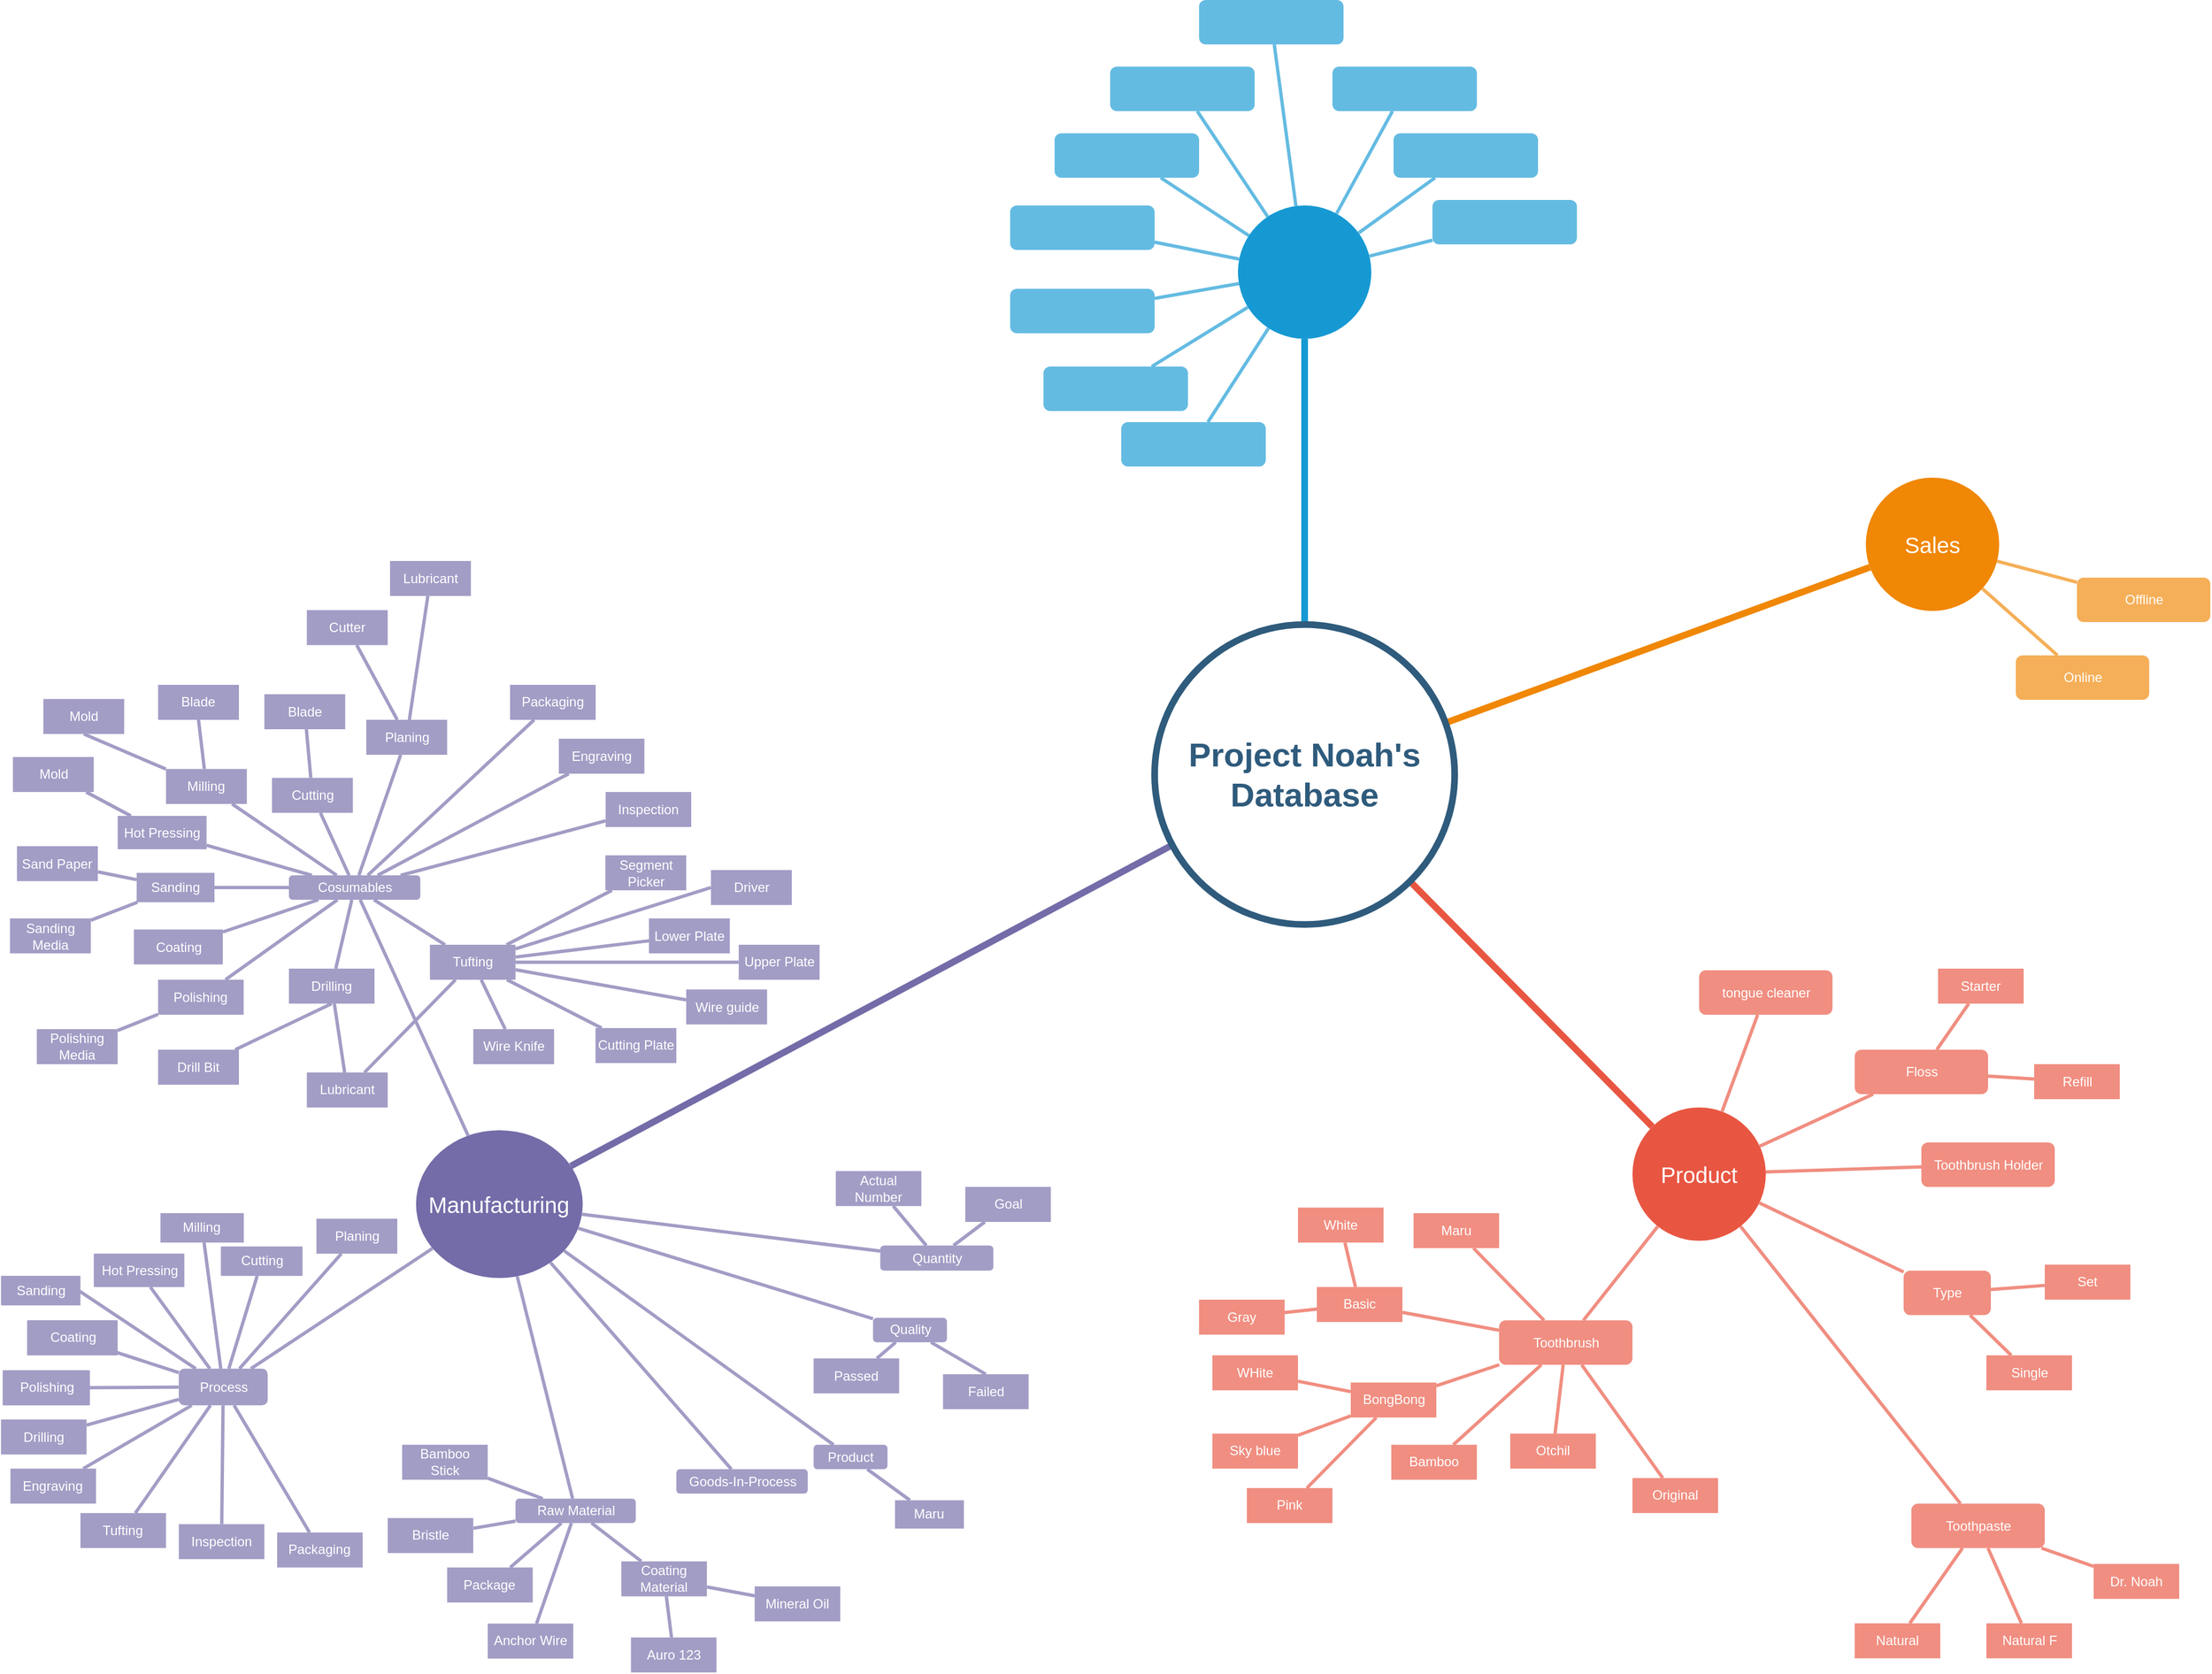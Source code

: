<mxfile version="13.7.4" type="github">
  <diagram id="JHm264D6n0CTIKpVSH6A" name="Page-1">
    <mxGraphModel dx="3437" dy="1270" grid="1" gridSize="10" guides="1" tooltips="1" connect="1" arrows="1" fold="1" page="1" pageScale="1" pageWidth="1169" pageHeight="827" math="0" shadow="0">
      <root>
        <mxCell id="0" />
        <mxCell id="1" parent="0" />
        <mxCell id="nyG0ZEkRYGCvfVJKIIaf-1" value="" style="ellipse;whiteSpace=wrap;html=1;shadow=0;fontFamily=Helvetica;fontSize=20;fontColor=#FFFFFF;align=center;strokeWidth=3;fillColor=#1699D3;strokeColor=none;" vertex="1" parent="1">
          <mxGeometry x="1115" y="315" width="120" height="120" as="geometry" />
        </mxCell>
        <mxCell id="nyG0ZEkRYGCvfVJKIIaf-2" value="Sales" style="ellipse;whiteSpace=wrap;html=1;shadow=0;fontFamily=Helvetica;fontSize=20;fontColor=#FFFFFF;align=center;strokeWidth=3;fillColor=#F08705;strokeColor=none;gradientColor=none;" vertex="1" parent="1">
          <mxGeometry x="1680" y="560" width="120" height="120" as="geometry" />
        </mxCell>
        <mxCell id="nyG0ZEkRYGCvfVJKIIaf-3" style="edgeStyle=none;orthogonalLoop=1;jettySize=auto;html=1;endArrow=none;strokeColor=#F08E81;strokeWidth=3;" edge="1" parent="1" source="nyG0ZEkRYGCvfVJKIIaf-5" target="nyG0ZEkRYGCvfVJKIIaf-194">
          <mxGeometry relative="1" as="geometry" />
        </mxCell>
        <mxCell id="nyG0ZEkRYGCvfVJKIIaf-4" style="edgeStyle=none;orthogonalLoop=1;jettySize=auto;html=1;endArrow=none;strokeColor=#F08E81;strokeWidth=3;" edge="1" parent="1" source="nyG0ZEkRYGCvfVJKIIaf-5" target="nyG0ZEkRYGCvfVJKIIaf-205">
          <mxGeometry relative="1" as="geometry">
            <mxPoint x="1570" y="1220" as="sourcePoint" />
          </mxGeometry>
        </mxCell>
        <mxCell id="nyG0ZEkRYGCvfVJKIIaf-5" value="Product" style="ellipse;whiteSpace=wrap;html=1;shadow=0;fontFamily=Helvetica;fontSize=20;fontColor=#FFFFFF;align=center;strokeWidth=3;fillColor=#E85642;strokeColor=none;" vertex="1" parent="1">
          <mxGeometry x="1470" y="1127" width="120" height="120" as="geometry" />
        </mxCell>
        <mxCell id="nyG0ZEkRYGCvfVJKIIaf-6" value="" style="rounded=1;fillColor=#64BBE2;strokeColor=none;strokeWidth=3;shadow=0;html=1;fontColor=#FFFFFF;" vertex="1" parent="1">
          <mxGeometry x="940" y="460" width="130" height="40" as="geometry" />
        </mxCell>
        <mxCell id="nyG0ZEkRYGCvfVJKIIaf-7" style="endArrow=none;strokeWidth=6;strokeColor=#1699D3;html=1;" edge="1" parent="1" source="nyG0ZEkRYGCvfVJKIIaf-50" target="nyG0ZEkRYGCvfVJKIIaf-1">
          <mxGeometry relative="1" as="geometry" />
        </mxCell>
        <mxCell id="nyG0ZEkRYGCvfVJKIIaf-8" style="endArrow=none;strokeWidth=6;strokeColor=#f08705;html=1;" edge="1" parent="1" source="nyG0ZEkRYGCvfVJKIIaf-50" target="nyG0ZEkRYGCvfVJKIIaf-2">
          <mxGeometry relative="1" as="geometry" />
        </mxCell>
        <mxCell id="nyG0ZEkRYGCvfVJKIIaf-9" style="endArrow=none;strokeWidth=6;strokeColor=#E85642;html=1;" edge="1" parent="1" source="nyG0ZEkRYGCvfVJKIIaf-50" target="nyG0ZEkRYGCvfVJKIIaf-5">
          <mxGeometry relative="1" as="geometry" />
        </mxCell>
        <mxCell id="nyG0ZEkRYGCvfVJKIIaf-10" style="endArrow=none;strokeWidth=6;strokeColor=#736CA8;html=1;" edge="1" parent="1" source="nyG0ZEkRYGCvfVJKIIaf-50" target="nyG0ZEkRYGCvfVJKIIaf-51">
          <mxGeometry relative="1" as="geometry" />
        </mxCell>
        <mxCell id="nyG0ZEkRYGCvfVJKIIaf-11" value="" style="rounded=1;fillColor=#64BBE2;strokeColor=none;strokeWidth=3;shadow=0;html=1;fontColor=#FFFFFF;" vertex="1" parent="1">
          <mxGeometry x="1010" y="510" width="130" height="40" as="geometry" />
        </mxCell>
        <mxCell id="nyG0ZEkRYGCvfVJKIIaf-12" value="" style="rounded=1;fillColor=#64BBE2;strokeColor=none;strokeWidth=3;shadow=0;html=1;fontColor=#FFFFFF;" vertex="1" parent="1">
          <mxGeometry x="910" y="390" width="130" height="40" as="geometry" />
        </mxCell>
        <mxCell id="nyG0ZEkRYGCvfVJKIIaf-13" value="" style="rounded=1;fillColor=#64BBE2;strokeColor=none;strokeWidth=3;shadow=0;html=1;fontColor=#FFFFFF;" vertex="1" parent="1">
          <mxGeometry x="910" y="315" width="130" height="40" as="geometry" />
        </mxCell>
        <mxCell id="nyG0ZEkRYGCvfVJKIIaf-14" value="" style="rounded=1;fillColor=#64BBE2;strokeColor=none;strokeWidth=3;shadow=0;html=1;fontColor=#FFFFFF;" vertex="1" parent="1">
          <mxGeometry x="950" y="250" width="130" height="40" as="geometry" />
        </mxCell>
        <mxCell id="nyG0ZEkRYGCvfVJKIIaf-15" value="" style="rounded=1;fillColor=#64BBE2;strokeColor=none;strokeWidth=3;shadow=0;html=1;fontColor=#FFFFFF;" vertex="1" parent="1">
          <mxGeometry x="1000" y="190" width="130" height="40" as="geometry" />
        </mxCell>
        <mxCell id="nyG0ZEkRYGCvfVJKIIaf-16" value="" style="rounded=1;fillColor=#64BBE2;strokeColor=none;strokeWidth=3;shadow=0;html=1;fontColor=#FFFFFF;" vertex="1" parent="1">
          <mxGeometry x="1080" y="130" width="130" height="40" as="geometry" />
        </mxCell>
        <mxCell id="nyG0ZEkRYGCvfVJKIIaf-17" value="" style="rounded=1;fillColor=#64BBE2;strokeColor=none;strokeWidth=3;shadow=0;html=1;fontColor=#FFFFFF;" vertex="1" parent="1">
          <mxGeometry x="1200" y="190" width="130" height="40" as="geometry" />
        </mxCell>
        <mxCell id="nyG0ZEkRYGCvfVJKIIaf-18" value="" style="rounded=1;fillColor=#64BBE2;strokeColor=none;strokeWidth=3;shadow=0;html=1;fontColor=#FFFFFF;" vertex="1" parent="1">
          <mxGeometry x="1255" y="250" width="130" height="40" as="geometry" />
        </mxCell>
        <mxCell id="nyG0ZEkRYGCvfVJKIIaf-19" value="" style="rounded=1;fillColor=#64BBE2;strokeColor=none;strokeWidth=3;shadow=0;html=1;fontColor=#FFFFFF;" vertex="1" parent="1">
          <mxGeometry x="1290" y="310" width="130" height="40" as="geometry" />
        </mxCell>
        <mxCell id="nyG0ZEkRYGCvfVJKIIaf-20" value="" style="edgeStyle=none;endArrow=none;strokeWidth=3;strokeColor=#64BBE2;html=1;" edge="1" parent="1" source="nyG0ZEkRYGCvfVJKIIaf-1" target="nyG0ZEkRYGCvfVJKIIaf-11">
          <mxGeometry x="370" y="100" width="100" height="100" as="geometry">
            <mxPoint x="370" y="200" as="sourcePoint" />
            <mxPoint x="470" y="100" as="targetPoint" />
          </mxGeometry>
        </mxCell>
        <mxCell id="nyG0ZEkRYGCvfVJKIIaf-21" value="" style="edgeStyle=none;endArrow=none;strokeWidth=3;strokeColor=#64BBE2;html=1;" edge="1" parent="1" source="nyG0ZEkRYGCvfVJKIIaf-1" target="nyG0ZEkRYGCvfVJKIIaf-6">
          <mxGeometry x="370" y="100" width="100" height="100" as="geometry">
            <mxPoint x="370" y="200" as="sourcePoint" />
            <mxPoint x="470" y="100" as="targetPoint" />
          </mxGeometry>
        </mxCell>
        <mxCell id="nyG0ZEkRYGCvfVJKIIaf-22" value="" style="edgeStyle=none;endArrow=none;strokeWidth=3;strokeColor=#64BBE2;html=1;" edge="1" parent="1" source="nyG0ZEkRYGCvfVJKIIaf-1" target="nyG0ZEkRYGCvfVJKIIaf-12">
          <mxGeometry x="370" y="100" width="100" height="100" as="geometry">
            <mxPoint x="370" y="200" as="sourcePoint" />
            <mxPoint x="470" y="100" as="targetPoint" />
          </mxGeometry>
        </mxCell>
        <mxCell id="nyG0ZEkRYGCvfVJKIIaf-23" value="" style="edgeStyle=none;endArrow=none;strokeWidth=3;strokeColor=#64BBE2;html=1;" edge="1" parent="1" source="nyG0ZEkRYGCvfVJKIIaf-1" target="nyG0ZEkRYGCvfVJKIIaf-13">
          <mxGeometry x="370" y="100" width="100" height="100" as="geometry">
            <mxPoint x="370" y="200" as="sourcePoint" />
            <mxPoint x="470" y="100" as="targetPoint" />
          </mxGeometry>
        </mxCell>
        <mxCell id="nyG0ZEkRYGCvfVJKIIaf-24" value="" style="edgeStyle=none;endArrow=none;strokeWidth=3;strokeColor=#64BBE2;html=1;" edge="1" parent="1" source="nyG0ZEkRYGCvfVJKIIaf-1" target="nyG0ZEkRYGCvfVJKIIaf-14">
          <mxGeometry x="370" y="100" width="100" height="100" as="geometry">
            <mxPoint x="370" y="200" as="sourcePoint" />
            <mxPoint x="470" y="100" as="targetPoint" />
          </mxGeometry>
        </mxCell>
        <mxCell id="nyG0ZEkRYGCvfVJKIIaf-25" value="" style="edgeStyle=none;endArrow=none;strokeWidth=3;strokeColor=#64BBE2;html=1;" edge="1" parent="1" source="nyG0ZEkRYGCvfVJKIIaf-1" target="nyG0ZEkRYGCvfVJKIIaf-15">
          <mxGeometry x="370" y="100" width="100" height="100" as="geometry">
            <mxPoint x="370" y="200" as="sourcePoint" />
            <mxPoint x="470" y="100" as="targetPoint" />
          </mxGeometry>
        </mxCell>
        <mxCell id="nyG0ZEkRYGCvfVJKIIaf-26" value="" style="edgeStyle=none;endArrow=none;strokeWidth=3;strokeColor=#64BBE2;html=1;" edge="1" parent="1" source="nyG0ZEkRYGCvfVJKIIaf-1" target="nyG0ZEkRYGCvfVJKIIaf-16">
          <mxGeometry x="370" y="100" width="100" height="100" as="geometry">
            <mxPoint x="370" y="200" as="sourcePoint" />
            <mxPoint x="470" y="100" as="targetPoint" />
          </mxGeometry>
        </mxCell>
        <mxCell id="nyG0ZEkRYGCvfVJKIIaf-27" value="" style="edgeStyle=none;endArrow=none;strokeWidth=3;strokeColor=#64BBE2;html=1;" edge="1" parent="1" source="nyG0ZEkRYGCvfVJKIIaf-1" target="nyG0ZEkRYGCvfVJKIIaf-17">
          <mxGeometry x="370" y="100" width="100" height="100" as="geometry">
            <mxPoint x="370" y="200" as="sourcePoint" />
            <mxPoint x="470" y="100" as="targetPoint" />
          </mxGeometry>
        </mxCell>
        <mxCell id="nyG0ZEkRYGCvfVJKIIaf-28" value="" style="edgeStyle=none;endArrow=none;strokeWidth=3;strokeColor=#64BBE2;html=1;" edge="1" parent="1" source="nyG0ZEkRYGCvfVJKIIaf-1" target="nyG0ZEkRYGCvfVJKIIaf-18">
          <mxGeometry x="370" y="100" width="100" height="100" as="geometry">
            <mxPoint x="370" y="200" as="sourcePoint" />
            <mxPoint x="470" y="100" as="targetPoint" />
          </mxGeometry>
        </mxCell>
        <mxCell id="nyG0ZEkRYGCvfVJKIIaf-29" value="" style="edgeStyle=none;endArrow=none;strokeWidth=3;strokeColor=#64BBE2;html=1;" edge="1" parent="1" source="nyG0ZEkRYGCvfVJKIIaf-1" target="nyG0ZEkRYGCvfVJKIIaf-19">
          <mxGeometry x="370" y="100" width="100" height="100" as="geometry">
            <mxPoint x="370" y="200" as="sourcePoint" />
            <mxPoint x="470" y="100" as="targetPoint" />
          </mxGeometry>
        </mxCell>
        <mxCell id="nyG0ZEkRYGCvfVJKIIaf-30" value="Offline" style="rounded=1;fillColor=#f5af58;strokeColor=none;strokeWidth=3;shadow=0;html=1;fontColor=#FFFFFF;" vertex="1" parent="1">
          <mxGeometry x="1870" y="650" width="120" height="40" as="geometry" />
        </mxCell>
        <mxCell id="nyG0ZEkRYGCvfVJKIIaf-31" value="Online" style="rounded=1;fillColor=#f5af58;strokeColor=none;strokeWidth=3;shadow=0;html=1;fontColor=#FFFFFF;" vertex="1" parent="1">
          <mxGeometry x="1815" y="720" width="120" height="40" as="geometry" />
        </mxCell>
        <mxCell id="nyG0ZEkRYGCvfVJKIIaf-32" value="" style="edgeStyle=none;endArrow=none;strokeWidth=3;strokeColor=#F5AF58;html=1;" edge="1" parent="1" source="nyG0ZEkRYGCvfVJKIIaf-2" target="nyG0ZEkRYGCvfVJKIIaf-30">
          <mxGeometry x="580" y="340" width="100" height="100" as="geometry">
            <mxPoint x="580" y="440" as="sourcePoint" />
            <mxPoint x="680" y="340" as="targetPoint" />
          </mxGeometry>
        </mxCell>
        <mxCell id="nyG0ZEkRYGCvfVJKIIaf-33" value="" style="edgeStyle=none;endArrow=none;strokeWidth=3;strokeColor=#F5AF58;html=1;" edge="1" parent="1" source="nyG0ZEkRYGCvfVJKIIaf-2" target="nyG0ZEkRYGCvfVJKIIaf-31">
          <mxGeometry x="580" y="340" width="100" height="100" as="geometry">
            <mxPoint x="580" y="440" as="sourcePoint" />
            <mxPoint x="680" y="340" as="targetPoint" />
          </mxGeometry>
        </mxCell>
        <mxCell id="nyG0ZEkRYGCvfVJKIIaf-34" value="tongue cleaner" style="rounded=1;fillColor=#f08e81;strokeColor=none;strokeWidth=3;shadow=0;html=1;fontColor=#FFFFFF;" vertex="1" parent="1">
          <mxGeometry x="1530" y="1003.5" width="120" height="40" as="geometry" />
        </mxCell>
        <mxCell id="nyG0ZEkRYGCvfVJKIIaf-35" style="edgeStyle=none;orthogonalLoop=1;jettySize=auto;html=1;endArrow=none;strokeColor=#F08E81;strokeWidth=3;" edge="1" parent="1" source="nyG0ZEkRYGCvfVJKIIaf-38" target="nyG0ZEkRYGCvfVJKIIaf-201">
          <mxGeometry relative="1" as="geometry" />
        </mxCell>
        <mxCell id="nyG0ZEkRYGCvfVJKIIaf-36" style="edgeStyle=none;orthogonalLoop=1;jettySize=auto;html=1;endArrow=none;strokeColor=#F08E81;strokeWidth=3;" edge="1" parent="1" source="nyG0ZEkRYGCvfVJKIIaf-38" target="nyG0ZEkRYGCvfVJKIIaf-202">
          <mxGeometry relative="1" as="geometry" />
        </mxCell>
        <mxCell id="nyG0ZEkRYGCvfVJKIIaf-37" style="edgeStyle=none;orthogonalLoop=1;jettySize=auto;html=1;endArrow=none;strokeColor=#F08E81;strokeWidth=3;" edge="1" parent="1" source="nyG0ZEkRYGCvfVJKIIaf-38" target="nyG0ZEkRYGCvfVJKIIaf-203">
          <mxGeometry relative="1" as="geometry" />
        </mxCell>
        <mxCell id="nyG0ZEkRYGCvfVJKIIaf-38" value="Toothpaste" style="rounded=1;fillColor=#f08e81;strokeColor=none;strokeWidth=3;shadow=0;html=1;fontColor=#FFFFFF;" vertex="1" parent="1">
          <mxGeometry x="1721" y="1483.62" width="120" height="40" as="geometry" />
        </mxCell>
        <mxCell id="nyG0ZEkRYGCvfVJKIIaf-39" style="edgeStyle=none;orthogonalLoop=1;jettySize=auto;html=1;endArrow=none;strokeColor=#F08E81;strokeWidth=3;" edge="1" parent="1" source="nyG0ZEkRYGCvfVJKIIaf-43" target="nyG0ZEkRYGCvfVJKIIaf-183">
          <mxGeometry relative="1" as="geometry" />
        </mxCell>
        <mxCell id="nyG0ZEkRYGCvfVJKIIaf-40" style="edgeStyle=none;orthogonalLoop=1;jettySize=auto;html=1;endArrow=none;strokeColor=#F08E81;strokeWidth=3;" edge="1" parent="1" source="nyG0ZEkRYGCvfVJKIIaf-43" target="nyG0ZEkRYGCvfVJKIIaf-185">
          <mxGeometry relative="1" as="geometry" />
        </mxCell>
        <mxCell id="nyG0ZEkRYGCvfVJKIIaf-41" style="edgeStyle=none;orthogonalLoop=1;jettySize=auto;html=1;endArrow=none;strokeColor=#F08E81;strokeWidth=3;" edge="1" parent="1" source="nyG0ZEkRYGCvfVJKIIaf-43" target="nyG0ZEkRYGCvfVJKIIaf-199">
          <mxGeometry relative="1" as="geometry" />
        </mxCell>
        <mxCell id="nyG0ZEkRYGCvfVJKIIaf-42" style="edgeStyle=none;orthogonalLoop=1;jettySize=auto;html=1;endArrow=none;strokeColor=#F08E81;strokeWidth=3;" edge="1" parent="1" source="nyG0ZEkRYGCvfVJKIIaf-43" target="nyG0ZEkRYGCvfVJKIIaf-200">
          <mxGeometry relative="1" as="geometry" />
        </mxCell>
        <mxCell id="nyG0ZEkRYGCvfVJKIIaf-43" value="Toothbrush" style="rounded=1;strokeColor=none;strokeWidth=3;shadow=0;html=1;fontColor=#FFFFFF;fillColor=#F08E81;" vertex="1" parent="1">
          <mxGeometry x="1350" y="1318.62" width="120" height="40" as="geometry" />
        </mxCell>
        <mxCell id="nyG0ZEkRYGCvfVJKIIaf-44" value="Toothbrush Holder" style="rounded=1;fillColor=#f08e81;strokeColor=none;strokeWidth=3;shadow=0;html=1;fontColor=#FFFFFF;" vertex="1" parent="1">
          <mxGeometry x="1730" y="1158.5" width="120" height="40" as="geometry" />
        </mxCell>
        <mxCell id="nyG0ZEkRYGCvfVJKIIaf-45" value="" style="edgeStyle=none;endArrow=none;strokeWidth=3;strokeColor=#F08E81;html=1;" edge="1" parent="1" source="nyG0ZEkRYGCvfVJKIIaf-5" target="nyG0ZEkRYGCvfVJKIIaf-34">
          <mxGeometry x="200" y="1097.87" width="100" height="100" as="geometry">
            <mxPoint x="200" y="1197.87" as="sourcePoint" />
            <mxPoint x="300" y="1097.87" as="targetPoint" />
          </mxGeometry>
        </mxCell>
        <mxCell id="nyG0ZEkRYGCvfVJKIIaf-46" value="" style="edgeStyle=none;endArrow=none;strokeWidth=3;strokeColor=#F08E81;html=1;" edge="1" parent="1" source="nyG0ZEkRYGCvfVJKIIaf-5" target="nyG0ZEkRYGCvfVJKIIaf-38">
          <mxGeometry x="200" y="1097.87" width="100" height="100" as="geometry">
            <mxPoint x="200" y="1197.87" as="sourcePoint" />
            <mxPoint x="300" y="1097.87" as="targetPoint" />
          </mxGeometry>
        </mxCell>
        <mxCell id="nyG0ZEkRYGCvfVJKIIaf-47" value="" style="edgeStyle=none;endArrow=none;strokeWidth=3;strokeColor=#F08E81;html=1;" edge="1" parent="1" source="nyG0ZEkRYGCvfVJKIIaf-5" target="nyG0ZEkRYGCvfVJKIIaf-43">
          <mxGeometry x="200" y="1097.87" width="100" height="100" as="geometry">
            <mxPoint x="200" y="1197.87" as="sourcePoint" />
            <mxPoint x="300" y="1097.87" as="targetPoint" />
          </mxGeometry>
        </mxCell>
        <mxCell id="nyG0ZEkRYGCvfVJKIIaf-48" value="" style="edgeStyle=none;endArrow=none;strokeWidth=3;strokeColor=#F08E81;html=1;" edge="1" parent="1" source="nyG0ZEkRYGCvfVJKIIaf-5" target="nyG0ZEkRYGCvfVJKIIaf-44">
          <mxGeometry x="200" y="1097.87" width="100" height="100" as="geometry">
            <mxPoint x="200" y="1197.87" as="sourcePoint" />
            <mxPoint x="300" y="1097.87" as="targetPoint" />
          </mxGeometry>
        </mxCell>
        <mxCell id="nyG0ZEkRYGCvfVJKIIaf-49" style="edgeStyle=orthogonalEdgeStyle;rounded=0;html=1;exitX=0.75;exitY=0;entryX=0.75;entryY=0;startArrow=none;startFill=0;endArrow=block;endFill=1;jettySize=auto;orthogonalLoop=1;strokeColor=#12aab5;strokeWidth=6;fontSize=20;fontColor=#2F5B7C;" edge="1" parent="1" source="nyG0ZEkRYGCvfVJKIIaf-43" target="nyG0ZEkRYGCvfVJKIIaf-43">
          <mxGeometry relative="1" as="geometry" />
        </mxCell>
        <mxCell id="nyG0ZEkRYGCvfVJKIIaf-50" value="Project Noah&#39;s Database" style="ellipse;whiteSpace=wrap;html=1;shadow=0;fontFamily=Helvetica;fontSize=30;fontColor=#2F5B7C;align=center;strokeColor=#2F5B7C;strokeWidth=6;fillColor=#FFFFFF;fontStyle=1;gradientColor=none;" vertex="1" parent="1">
          <mxGeometry x="1040" y="692.25" width="270" height="270" as="geometry" />
        </mxCell>
        <mxCell id="nyG0ZEkRYGCvfVJKIIaf-51" value="Manufacturing" style="ellipse;whiteSpace=wrap;html=1;shadow=0;fontFamily=Helvetica;fontSize=20;fontColor=#FFFFFF;align=center;strokeWidth=3;fillColor=#736ca8;strokeColor=none;" vertex="1" parent="1">
          <mxGeometry x="375.38" y="1147.5" width="150" height="133" as="geometry" />
        </mxCell>
        <mxCell id="nyG0ZEkRYGCvfVJKIIaf-52" value="Quality" style="rounded=1;fillColor=#a29dc5;strokeColor=none;strokeWidth=3;shadow=0;html=1;fontColor=#FFFFFF;" vertex="1" parent="1">
          <mxGeometry x="786.62" y="1316.37" width="66.5" height="22" as="geometry" />
        </mxCell>
        <mxCell id="nyG0ZEkRYGCvfVJKIIaf-53" value="Process" style="rounded=1;strokeColor=none;strokeWidth=3;shadow=0;html=1;fontColor=#FFFFFF;fillColor=#A29DC5;" vertex="1" parent="1">
          <mxGeometry x="161.88" y="1362.12" width="80" height="33" as="geometry" />
        </mxCell>
        <mxCell id="nyG0ZEkRYGCvfVJKIIaf-54" value="" style="edgeStyle=none;endArrow=none;strokeWidth=3;strokeColor=#A29DC5;html=1;" edge="1" parent="1" source="nyG0ZEkRYGCvfVJKIIaf-51" target="nyG0ZEkRYGCvfVJKIIaf-52">
          <mxGeometry x="-1328.63" y="90.37" width="100" height="100" as="geometry">
            <mxPoint x="604.374" y="1260.623" as="sourcePoint" />
            <mxPoint x="-1228.63" y="90.37" as="targetPoint" />
          </mxGeometry>
        </mxCell>
        <mxCell id="nyG0ZEkRYGCvfVJKIIaf-55" value="" style="edgeStyle=none;endArrow=none;strokeWidth=3;strokeColor=#A29DC5;html=1;" edge="1" parent="1" source="nyG0ZEkRYGCvfVJKIIaf-51" target="nyG0ZEkRYGCvfVJKIIaf-53">
          <mxGeometry x="-1511.25" y="157.75" width="100" height="100" as="geometry">
            <mxPoint x="285.702" y="1227.677" as="sourcePoint" />
            <mxPoint x="-1411.25" y="157.75" as="targetPoint" />
          </mxGeometry>
        </mxCell>
        <mxCell id="nyG0ZEkRYGCvfVJKIIaf-56" style="edgeStyle=none;rounded=0;html=1;exitX=0.5;exitY=1;endArrow=none;endFill=0;jettySize=auto;orthogonalLoop=1;strokeColor=#736CA8;strokeWidth=2;fillColor=#64bbe2;fontSize=20;fontColor=#23445D;" edge="1" parent="1" source="nyG0ZEkRYGCvfVJKIIaf-53" target="nyG0ZEkRYGCvfVJKIIaf-53">
          <mxGeometry relative="1" as="geometry" />
        </mxCell>
        <mxCell id="nyG0ZEkRYGCvfVJKIIaf-57" value="Planing" style="rounded=0;whiteSpace=wrap;html=1;fillColor=#A29DC5;strokeColor=none;fontColor=#FFFFFF;" vertex="1" parent="1">
          <mxGeometry x="285.75" y="1227.12" width="72.75" height="31.5" as="geometry" />
        </mxCell>
        <mxCell id="nyG0ZEkRYGCvfVJKIIaf-58" value="" style="endArrow=none;html=1;strokeColor=#A29DC5;strokeWidth=3;" edge="1" parent="1" source="nyG0ZEkRYGCvfVJKIIaf-57" target="nyG0ZEkRYGCvfVJKIIaf-53">
          <mxGeometry width="50" height="50" relative="1" as="geometry">
            <mxPoint x="-118.12" y="1452.12" as="sourcePoint" />
            <mxPoint x="-68.12" y="1402.12" as="targetPoint" />
          </mxGeometry>
        </mxCell>
        <mxCell id="nyG0ZEkRYGCvfVJKIIaf-59" value="Cutting" style="rounded=0;whiteSpace=wrap;html=1;fillColor=#A29DC5;strokeColor=none;fontColor=#FFFFFF;" vertex="1" parent="1">
          <mxGeometry x="199.75" y="1252.12" width="73.5" height="26.5" as="geometry" />
        </mxCell>
        <mxCell id="nyG0ZEkRYGCvfVJKIIaf-60" value="" style="endArrow=none;html=1;strokeColor=#A29DC5;strokeWidth=3;" edge="1" parent="1" source="nyG0ZEkRYGCvfVJKIIaf-59" target="nyG0ZEkRYGCvfVJKIIaf-53">
          <mxGeometry width="50" height="50" relative="1" as="geometry">
            <mxPoint x="-108.12" y="1462.12" as="sourcePoint" />
            <mxPoint x="70.38" y="1372.12" as="targetPoint" />
          </mxGeometry>
        </mxCell>
        <mxCell id="nyG0ZEkRYGCvfVJKIIaf-61" value="Milling" style="rounded=0;whiteSpace=wrap;html=1;fillColor=#A29DC5;strokeColor=none;fontColor=#FFFFFF;" vertex="1" parent="1">
          <mxGeometry x="145.38" y="1222.12" width="75" height="26.5" as="geometry" />
        </mxCell>
        <mxCell id="nyG0ZEkRYGCvfVJKIIaf-62" value="" style="endArrow=none;html=1;strokeColor=#A29DC5;strokeWidth=3;" edge="1" parent="1" source="nyG0ZEkRYGCvfVJKIIaf-61" target="nyG0ZEkRYGCvfVJKIIaf-53">
          <mxGeometry width="50" height="50" relative="1" as="geometry">
            <mxPoint x="-98.12" y="1472.12" as="sourcePoint" />
            <mxPoint x="135.464" y="1365.12" as="targetPoint" />
          </mxGeometry>
        </mxCell>
        <mxCell id="nyG0ZEkRYGCvfVJKIIaf-63" value="Hot Pressing" style="rounded=0;whiteSpace=wrap;html=1;fillColor=#A29DC5;strokeColor=none;fontColor=#FFFFFF;" vertex="1" parent="1">
          <mxGeometry x="85.38" y="1258.62" width="80" height="30" as="geometry" />
        </mxCell>
        <mxCell id="nyG0ZEkRYGCvfVJKIIaf-64" value="" style="endArrow=none;html=1;strokeColor=#A29DC5;strokeWidth=3;" edge="1" parent="1" source="nyG0ZEkRYGCvfVJKIIaf-63" target="nyG0ZEkRYGCvfVJKIIaf-53">
          <mxGeometry width="50" height="50" relative="1" as="geometry">
            <mxPoint x="-99.62" y="1528.62" as="sourcePoint" />
            <mxPoint x="110.38" y="1433.861" as="targetPoint" />
          </mxGeometry>
        </mxCell>
        <mxCell id="nyG0ZEkRYGCvfVJKIIaf-65" value="Sanding" style="rounded=0;whiteSpace=wrap;html=1;fillColor=#A29DC5;strokeColor=none;fontColor=#FFFFFF;" vertex="1" parent="1">
          <mxGeometry x="1.88" y="1278.62" width="70" height="26.5" as="geometry" />
        </mxCell>
        <mxCell id="nyG0ZEkRYGCvfVJKIIaf-66" value="" style="endArrow=none;html=1;strokeColor=#A29DC5;strokeWidth=3;exitX=1;exitY=0.5;exitDx=0;exitDy=0;" edge="1" parent="1" source="nyG0ZEkRYGCvfVJKIIaf-65" target="nyG0ZEkRYGCvfVJKIIaf-53">
          <mxGeometry width="50" height="50" relative="1" as="geometry">
            <mxPoint x="77.38" y="1429.098" as="sourcePoint" />
            <mxPoint x="137.082" y="1405.12" as="targetPoint" />
          </mxGeometry>
        </mxCell>
        <mxCell id="nyG0ZEkRYGCvfVJKIIaf-67" value="Coating" style="rounded=0;whiteSpace=wrap;html=1;fillColor=#A29DC5;strokeColor=none;fontColor=#FFFFFF;" vertex="1" parent="1">
          <mxGeometry x="25.38" y="1318.62" width="80" height="31.5" as="geometry" />
        </mxCell>
        <mxCell id="nyG0ZEkRYGCvfVJKIIaf-68" value="" style="endArrow=none;html=1;strokeColor=#A29DC5;strokeWidth=3;" edge="1" parent="1" source="nyG0ZEkRYGCvfVJKIIaf-67" target="nyG0ZEkRYGCvfVJKIIaf-53">
          <mxGeometry width="50" height="50" relative="1" as="geometry">
            <mxPoint x="20.38" y="1466.87" as="sourcePoint" />
            <mxPoint x="146.146" y="1405.12" as="targetPoint" />
          </mxGeometry>
        </mxCell>
        <mxCell id="nyG0ZEkRYGCvfVJKIIaf-69" value="Polishing" style="rounded=0;whiteSpace=wrap;html=1;fillColor=#A29DC5;strokeColor=none;fontColor=#FFFFFF;" vertex="1" parent="1">
          <mxGeometry x="3.38" y="1363.62" width="77" height="31.5" as="geometry" />
        </mxCell>
        <mxCell id="nyG0ZEkRYGCvfVJKIIaf-70" value="" style="endArrow=none;html=1;strokeColor=#A29DC5;strokeWidth=3;" edge="1" parent="1" source="nyG0ZEkRYGCvfVJKIIaf-69" target="nyG0ZEkRYGCvfVJKIIaf-53">
          <mxGeometry width="50" height="50" relative="1" as="geometry">
            <mxPoint x="30.38" y="1476.87" as="sourcePoint" />
            <mxPoint x="188.352" y="1405.12" as="targetPoint" />
          </mxGeometry>
        </mxCell>
        <mxCell id="nyG0ZEkRYGCvfVJKIIaf-71" value="Drilling" style="rounded=0;whiteSpace=wrap;html=1;fillColor=#A29DC5;strokeColor=none;fontColor=#FFFFFF;" vertex="1" parent="1">
          <mxGeometry x="1.88" y="1407.87" width="77" height="31.5" as="geometry" />
        </mxCell>
        <mxCell id="nyG0ZEkRYGCvfVJKIIaf-72" value="Engraving" style="rounded=0;whiteSpace=wrap;html=1;fillColor=#A29DC5;strokeColor=none;fontColor=#FFFFFF;" vertex="1" parent="1">
          <mxGeometry x="10.38" y="1452.12" width="77" height="31.5" as="geometry" />
        </mxCell>
        <mxCell id="nyG0ZEkRYGCvfVJKIIaf-73" value="Tufting" style="rounded=0;whiteSpace=wrap;html=1;fillColor=#A29DC5;strokeColor=none;fontColor=#FFFFFF;" vertex="1" parent="1">
          <mxGeometry x="73.38" y="1492.12" width="77" height="31.5" as="geometry" />
        </mxCell>
        <mxCell id="nyG0ZEkRYGCvfVJKIIaf-74" value="" style="endArrow=none;html=1;strokeColor=#A29DC5;strokeWidth=3;" edge="1" parent="1" source="nyG0ZEkRYGCvfVJKIIaf-71" target="nyG0ZEkRYGCvfVJKIIaf-53">
          <mxGeometry width="50" height="50" relative="1" as="geometry">
            <mxPoint x="90.38" y="1389.19" as="sourcePoint" />
            <mxPoint x="171.88" y="1388.807" as="targetPoint" />
          </mxGeometry>
        </mxCell>
        <mxCell id="nyG0ZEkRYGCvfVJKIIaf-75" value="" style="endArrow=none;html=1;strokeColor=#A29DC5;strokeWidth=3;" edge="1" parent="1" source="nyG0ZEkRYGCvfVJKIIaf-72" target="nyG0ZEkRYGCvfVJKIIaf-53">
          <mxGeometry width="50" height="50" relative="1" as="geometry">
            <mxPoint x="88.88" y="1422.892" as="sourcePoint" />
            <mxPoint x="171.88" y="1399.766" as="targetPoint" />
          </mxGeometry>
        </mxCell>
        <mxCell id="nyG0ZEkRYGCvfVJKIIaf-76" value="" style="endArrow=none;html=1;strokeColor=#A29DC5;strokeWidth=3;" edge="1" parent="1" source="nyG0ZEkRYGCvfVJKIIaf-73" target="nyG0ZEkRYGCvfVJKIIaf-53">
          <mxGeometry width="50" height="50" relative="1" as="geometry">
            <mxPoint x="98.88" y="1432.892" as="sourcePoint" />
            <mxPoint x="181.88" y="1409.766" as="targetPoint" />
          </mxGeometry>
        </mxCell>
        <mxCell id="nyG0ZEkRYGCvfVJKIIaf-77" value="Inspection" style="rounded=0;whiteSpace=wrap;html=1;fillColor=#A29DC5;strokeColor=none;fontColor=#FFFFFF;" vertex="1" parent="1">
          <mxGeometry x="161.88" y="1502.12" width="77" height="31.5" as="geometry" />
        </mxCell>
        <mxCell id="nyG0ZEkRYGCvfVJKIIaf-78" value="Packaging" style="rounded=0;whiteSpace=wrap;html=1;fillColor=#A29DC5;strokeColor=none;fontColor=#FFFFFF;" vertex="1" parent="1">
          <mxGeometry x="250.38" y="1509.62" width="77" height="31.5" as="geometry" />
        </mxCell>
        <mxCell id="nyG0ZEkRYGCvfVJKIIaf-79" value="" style="endArrow=none;html=1;strokeColor=#A29DC5;strokeWidth=3;" edge="1" parent="1" source="nyG0ZEkRYGCvfVJKIIaf-77" target="nyG0ZEkRYGCvfVJKIIaf-53">
          <mxGeometry width="50" height="50" relative="1" as="geometry">
            <mxPoint x="132.847" y="1502.12" as="sourcePoint" />
            <mxPoint x="200.391" y="1405.12" as="targetPoint" />
          </mxGeometry>
        </mxCell>
        <mxCell id="nyG0ZEkRYGCvfVJKIIaf-80" value="" style="endArrow=none;html=1;strokeColor=#A29DC5;strokeWidth=3;" edge="1" parent="1" source="nyG0ZEkRYGCvfVJKIIaf-78" target="nyG0ZEkRYGCvfVJKIIaf-53">
          <mxGeometry width="50" height="50" relative="1" as="geometry">
            <mxPoint x="210.55" y="1512.12" as="sourcePoint" />
            <mxPoint x="211.702" y="1405.12" as="targetPoint" />
          </mxGeometry>
        </mxCell>
        <mxCell id="nyG0ZEkRYGCvfVJKIIaf-81" value="Quantity" style="rounded=1;fillColor=#a29dc5;strokeColor=none;strokeWidth=3;shadow=0;html=1;fontColor=#FFFFFF;" vertex="1" parent="1">
          <mxGeometry x="793.12" y="1251.25" width="101.75" height="22.62" as="geometry" />
        </mxCell>
        <mxCell id="nyG0ZEkRYGCvfVJKIIaf-82" value="" style="edgeStyle=none;endArrow=none;strokeWidth=3;strokeColor=#A29DC5;html=1;" edge="1" parent="1" source="nyG0ZEkRYGCvfVJKIIaf-51" target="nyG0ZEkRYGCvfVJKIIaf-81">
          <mxGeometry x="-1318.63" y="100.37" width="100" height="100" as="geometry">
            <mxPoint x="608.24" y="1244.397" as="sourcePoint" />
            <mxPoint x="615.643" y="1286.37" as="targetPoint" />
          </mxGeometry>
        </mxCell>
        <mxCell id="nyG0ZEkRYGCvfVJKIIaf-83" value="&lt;span&gt;Passed&lt;/span&gt;" style="rounded=0;whiteSpace=wrap;html=1;fillColor=#A29DC5;strokeColor=none;fontColor=#FFFFFF;" vertex="1" parent="1">
          <mxGeometry x="733.12" y="1352.87" width="77" height="31.5" as="geometry" />
        </mxCell>
        <mxCell id="nyG0ZEkRYGCvfVJKIIaf-84" value="Failed" style="rounded=0;whiteSpace=wrap;html=1;fillColor=#A29DC5;strokeColor=none;fontColor=#FFFFFF;" vertex="1" parent="1">
          <mxGeometry x="849.62" y="1367.12" width="77" height="31.5" as="geometry" />
        </mxCell>
        <mxCell id="nyG0ZEkRYGCvfVJKIIaf-85" value="" style="endArrow=none;html=1;strokeColor=#A29DC5;strokeWidth=3;" edge="1" parent="1" source="nyG0ZEkRYGCvfVJKIIaf-83" target="nyG0ZEkRYGCvfVJKIIaf-52">
          <mxGeometry width="50" height="50" relative="1" as="geometry">
            <mxPoint x="710.783" y="1313.87" as="sourcePoint" />
            <mxPoint x="642.902" y="1199.37" as="targetPoint" />
          </mxGeometry>
        </mxCell>
        <mxCell id="nyG0ZEkRYGCvfVJKIIaf-86" value="" style="endArrow=none;html=1;strokeColor=#A29DC5;strokeWidth=3;exitX=0.5;exitY=0;exitDx=0;exitDy=0;" edge="1" parent="1" source="nyG0ZEkRYGCvfVJKIIaf-84" target="nyG0ZEkRYGCvfVJKIIaf-52">
          <mxGeometry width="50" height="50" relative="1" as="geometry">
            <mxPoint x="807.566" y="1362.87" as="sourcePoint" />
            <mxPoint x="831.453" y="1348.37" as="targetPoint" />
          </mxGeometry>
        </mxCell>
        <mxCell id="nyG0ZEkRYGCvfVJKIIaf-87" value="&lt;span&gt;Actual Number&lt;/span&gt;" style="rounded=0;whiteSpace=wrap;html=1;fillColor=#A29DC5;strokeColor=none;fontColor=#FFFFFF;" vertex="1" parent="1">
          <mxGeometry x="753.12" y="1184.25" width="77" height="31.5" as="geometry" />
        </mxCell>
        <mxCell id="nyG0ZEkRYGCvfVJKIIaf-88" value="Goal" style="rounded=0;whiteSpace=wrap;html=1;fillColor=#A29DC5;strokeColor=none;fontColor=#FFFFFF;" vertex="1" parent="1">
          <mxGeometry x="869.62" y="1198.5" width="77" height="31.5" as="geometry" />
        </mxCell>
        <mxCell id="nyG0ZEkRYGCvfVJKIIaf-89" value="" style="endArrow=none;html=1;strokeColor=#A29DC5;strokeWidth=3;" edge="1" parent="1" source="nyG0ZEkRYGCvfVJKIIaf-87" target="nyG0ZEkRYGCvfVJKIIaf-81">
          <mxGeometry width="50" height="50" relative="1" as="geometry">
            <mxPoint x="730.783" y="1145.25" as="sourcePoint" />
            <mxPoint x="827.003" y="1169.75" as="targetPoint" />
          </mxGeometry>
        </mxCell>
        <mxCell id="nyG0ZEkRYGCvfVJKIIaf-90" value="" style="endArrow=none;html=1;strokeColor=#A29DC5;strokeWidth=3;" edge="1" parent="1" source="nyG0ZEkRYGCvfVJKIIaf-88" target="nyG0ZEkRYGCvfVJKIIaf-81">
          <mxGeometry width="50" height="50" relative="1" as="geometry">
            <mxPoint x="827.566" y="1194.25" as="sourcePoint" />
            <mxPoint x="858.757" y="1169.75" as="targetPoint" />
          </mxGeometry>
        </mxCell>
        <mxCell id="nyG0ZEkRYGCvfVJKIIaf-91" value="Product" style="rounded=1;fillColor=#a29dc5;strokeColor=none;strokeWidth=3;shadow=0;html=1;fontColor=#FFFFFF;" vertex="1" parent="1">
          <mxGeometry x="733.12" y="1430.62" width="66.5" height="22" as="geometry" />
        </mxCell>
        <mxCell id="nyG0ZEkRYGCvfVJKIIaf-92" value="" style="edgeStyle=none;endArrow=none;strokeWidth=3;strokeColor=#A29DC5;html=1;" edge="1" parent="1" source="nyG0ZEkRYGCvfVJKIIaf-51" target="nyG0ZEkRYGCvfVJKIIaf-91">
          <mxGeometry x="-1318.63" y="100.37" width="100" height="100" as="geometry">
            <mxPoint x="586.997" y="1285.477" as="sourcePoint" />
            <mxPoint x="697.455" y="1251.87" as="targetPoint" />
          </mxGeometry>
        </mxCell>
        <mxCell id="nyG0ZEkRYGCvfVJKIIaf-93" value="Maru" style="rounded=0;whiteSpace=wrap;html=1;fillColor=#A29DC5;strokeColor=none;fontColor=#FFFFFF;" vertex="1" parent="1">
          <mxGeometry x="806.37" y="1480.62" width="62" height="25.5" as="geometry" />
        </mxCell>
        <mxCell id="nyG0ZEkRYGCvfVJKIIaf-94" value="" style="edgeStyle=none;endArrow=none;strokeWidth=3;strokeColor=#A29DC5;html=1;" edge="1" parent="1" source="nyG0ZEkRYGCvfVJKIIaf-93" target="nyG0ZEkRYGCvfVJKIIaf-91">
          <mxGeometry x="-1115.38" y="183.12" width="100" height="100" as="geometry">
            <mxPoint x="755.143" y="1323.962" as="sourcePoint" />
            <mxPoint x="774.565" y="1440.62" as="targetPoint" />
          </mxGeometry>
        </mxCell>
        <mxCell id="nyG0ZEkRYGCvfVJKIIaf-95" value="Goods-In-Process" style="rounded=1;fillColor=#a29dc5;strokeColor=none;strokeWidth=3;shadow=0;html=1;fontColor=#FFFFFF;" vertex="1" parent="1">
          <mxGeometry x="609.62" y="1452.62" width="118.25" height="22" as="geometry" />
        </mxCell>
        <mxCell id="nyG0ZEkRYGCvfVJKIIaf-96" value="" style="edgeStyle=none;endArrow=none;strokeWidth=3;strokeColor=#A29DC5;html=1;" edge="1" parent="1" source="nyG0ZEkRYGCvfVJKIIaf-51" target="nyG0ZEkRYGCvfVJKIIaf-95">
          <mxGeometry x="-1391.75" y="85.5" width="100" height="100" as="geometry">
            <mxPoint x="495.115" y="1222.587" as="sourcePoint" />
            <mxPoint x="543.48" y="1334" as="targetPoint" />
          </mxGeometry>
        </mxCell>
        <mxCell id="nyG0ZEkRYGCvfVJKIIaf-97" value="Raw Material" style="rounded=1;fillColor=#a29dc5;strokeColor=none;strokeWidth=3;shadow=0;html=1;fontColor=#FFFFFF;" vertex="1" parent="1">
          <mxGeometry x="464.87" y="1479.12" width="108.25" height="22" as="geometry" />
        </mxCell>
        <mxCell id="nyG0ZEkRYGCvfVJKIIaf-98" value="" style="edgeStyle=none;endArrow=none;strokeWidth=3;strokeColor=#A29DC5;html=1;" edge="1" parent="1" source="nyG0ZEkRYGCvfVJKIIaf-51" target="nyG0ZEkRYGCvfVJKIIaf-97">
          <mxGeometry x="-1381.75" y="95.5" width="100" height="100" as="geometry">
            <mxPoint x="495.006" y="1222.624" as="sourcePoint" />
            <mxPoint x="540.897" y="1329.5" as="targetPoint" />
          </mxGeometry>
        </mxCell>
        <mxCell id="nyG0ZEkRYGCvfVJKIIaf-99" value="Bamboo&lt;br&gt;Stick" style="rounded=0;whiteSpace=wrap;html=1;fillColor=#A29DC5;strokeColor=none;fontColor=#FFFFFF;" vertex="1" parent="1">
          <mxGeometry x="362.87" y="1430.62" width="77" height="31.5" as="geometry" />
        </mxCell>
        <mxCell id="nyG0ZEkRYGCvfVJKIIaf-100" value="Bristle" style="rounded=0;whiteSpace=wrap;html=1;fillColor=#A29DC5;strokeColor=none;fontColor=#FFFFFF;" vertex="1" parent="1">
          <mxGeometry x="349.87" y="1496.62" width="77" height="31.5" as="geometry" />
        </mxCell>
        <mxCell id="nyG0ZEkRYGCvfVJKIIaf-101" value="Package" style="rounded=0;whiteSpace=wrap;html=1;fillColor=#A29DC5;strokeColor=none;fontColor=#FFFFFF;" vertex="1" parent="1">
          <mxGeometry x="403.37" y="1541.12" width="77" height="31.5" as="geometry" />
        </mxCell>
        <mxCell id="nyG0ZEkRYGCvfVJKIIaf-102" value="Anchor Wire" style="rounded=0;whiteSpace=wrap;html=1;fillColor=#A29DC5;strokeColor=none;fontColor=#FFFFFF;" vertex="1" parent="1">
          <mxGeometry x="439.87" y="1591.62" width="77" height="31.5" as="geometry" />
        </mxCell>
        <mxCell id="nyG0ZEkRYGCvfVJKIIaf-103" value="Coating Material" style="rounded=0;whiteSpace=wrap;html=1;fillColor=#A29DC5;strokeColor=none;fontColor=#FFFFFF;" vertex="1" parent="1">
          <mxGeometry x="560.12" y="1535.62" width="77" height="31.5" as="geometry" />
        </mxCell>
        <mxCell id="nyG0ZEkRYGCvfVJKIIaf-104" value="" style="edgeStyle=none;endArrow=none;strokeWidth=3;strokeColor=#A29DC5;html=1;" edge="1" parent="1" source="nyG0ZEkRYGCvfVJKIIaf-97" target="nyG0ZEkRYGCvfVJKIIaf-99">
          <mxGeometry x="-1300.13" y="212.12" width="100" height="100" as="geometry">
            <mxPoint x="536.872" y="1333.567" as="sourcePoint" />
            <mxPoint x="529.508" y="1489.12" as="targetPoint" />
          </mxGeometry>
        </mxCell>
        <mxCell id="nyG0ZEkRYGCvfVJKIIaf-105" value="" style="edgeStyle=none;endArrow=none;strokeWidth=3;strokeColor=#A29DC5;html=1;" edge="1" parent="1" source="nyG0ZEkRYGCvfVJKIIaf-97" target="nyG0ZEkRYGCvfVJKIIaf-100">
          <mxGeometry x="-1411.63" y="335.55" width="100" height="100" as="geometry">
            <mxPoint x="377.921" y="1602.55" as="sourcePoint" />
            <mxPoint x="328.37" y="1584.12" as="targetPoint" />
          </mxGeometry>
        </mxCell>
        <mxCell id="nyG0ZEkRYGCvfVJKIIaf-106" value="" style="edgeStyle=none;endArrow=none;strokeWidth=3;strokeColor=#A29DC5;html=1;" edge="1" parent="1" source="nyG0ZEkRYGCvfVJKIIaf-97" target="nyG0ZEkRYGCvfVJKIIaf-101">
          <mxGeometry x="-1280.13" y="232.12" width="100" height="100" as="geometry">
            <mxPoint x="509.421" y="1499.12" as="sourcePoint" />
            <mxPoint x="459.87" y="1480.69" as="targetPoint" />
          </mxGeometry>
        </mxCell>
        <mxCell id="nyG0ZEkRYGCvfVJKIIaf-107" value="" style="edgeStyle=none;endArrow=none;strokeWidth=3;strokeColor=#A29DC5;html=1;" edge="1" parent="1" source="nyG0ZEkRYGCvfVJKIIaf-103" target="nyG0ZEkRYGCvfVJKIIaf-97">
          <mxGeometry x="-1270.13" y="242.12" width="100" height="100" as="geometry">
            <mxPoint x="519.421" y="1509.12" as="sourcePoint" />
            <mxPoint x="469.87" y="1490.69" as="targetPoint" />
          </mxGeometry>
        </mxCell>
        <mxCell id="nyG0ZEkRYGCvfVJKIIaf-108" value="" style="edgeStyle=none;endArrow=none;strokeWidth=3;strokeColor=#A29DC5;html=1;" edge="1" parent="1" source="nyG0ZEkRYGCvfVJKIIaf-97" target="nyG0ZEkRYGCvfVJKIIaf-102">
          <mxGeometry x="-1260.13" y="252.12" width="100" height="100" as="geometry">
            <mxPoint x="529.421" y="1519.12" as="sourcePoint" />
            <mxPoint x="479.87" y="1500.69" as="targetPoint" />
          </mxGeometry>
        </mxCell>
        <mxCell id="nyG0ZEkRYGCvfVJKIIaf-109" style="edgeStyle=none;orthogonalLoop=1;jettySize=auto;html=1;endArrow=none;strokeColor=#A29DC5;strokeWidth=3;" edge="1" parent="1" source="nyG0ZEkRYGCvfVJKIIaf-113" target="nyG0ZEkRYGCvfVJKIIaf-154">
          <mxGeometry relative="1" as="geometry" />
        </mxCell>
        <mxCell id="nyG0ZEkRYGCvfVJKIIaf-110" style="edgeStyle=none;orthogonalLoop=1;jettySize=auto;html=1;endArrow=none;strokeColor=#A29DC5;strokeWidth=3;" edge="1" parent="1" source="nyG0ZEkRYGCvfVJKIIaf-113" target="nyG0ZEkRYGCvfVJKIIaf-152">
          <mxGeometry relative="1" as="geometry" />
        </mxCell>
        <mxCell id="nyG0ZEkRYGCvfVJKIIaf-111" style="edgeStyle=none;orthogonalLoop=1;jettySize=auto;html=1;endArrow=none;strokeColor=#A29DC5;strokeWidth=3;" edge="1" parent="1" source="nyG0ZEkRYGCvfVJKIIaf-113" target="nyG0ZEkRYGCvfVJKIIaf-147">
          <mxGeometry relative="1" as="geometry" />
        </mxCell>
        <mxCell id="nyG0ZEkRYGCvfVJKIIaf-112" style="edgeStyle=none;orthogonalLoop=1;jettySize=auto;html=1;endArrow=none;strokeColor=#A29DC5;strokeWidth=3;" edge="1" parent="1" source="nyG0ZEkRYGCvfVJKIIaf-113" target="nyG0ZEkRYGCvfVJKIIaf-148">
          <mxGeometry relative="1" as="geometry" />
        </mxCell>
        <mxCell id="nyG0ZEkRYGCvfVJKIIaf-113" value="Cosumables" style="rounded=1;fillColor=#a29dc5;strokeColor=none;strokeWidth=3;shadow=0;html=1;fontColor=#FFFFFF;" vertex="1" parent="1">
          <mxGeometry x="261" y="918" width="118.25" height="22" as="geometry" />
        </mxCell>
        <mxCell id="nyG0ZEkRYGCvfVJKIIaf-114" value="" style="edgeStyle=none;endArrow=none;strokeWidth=3;strokeColor=#A29DC5;html=1;" edge="1" parent="1" source="nyG0ZEkRYGCvfVJKIIaf-51" target="nyG0ZEkRYGCvfVJKIIaf-113">
          <mxGeometry x="-1391.75" y="85.5" width="100" height="100" as="geometry">
            <mxPoint x="539.667" y="1140.192" as="sourcePoint" />
            <mxPoint x="644.547" y="1110.12" as="targetPoint" />
          </mxGeometry>
        </mxCell>
        <mxCell id="nyG0ZEkRYGCvfVJKIIaf-115" value="Auro 123" style="rounded=0;whiteSpace=wrap;html=1;fillColor=#A29DC5;strokeColor=none;fontColor=#FFFFFF;" vertex="1" parent="1">
          <mxGeometry x="568.75" y="1604.12" width="77" height="31.5" as="geometry" />
        </mxCell>
        <mxCell id="nyG0ZEkRYGCvfVJKIIaf-116" value="Mineral Oil" style="rounded=0;whiteSpace=wrap;html=1;fillColor=#A29DC5;strokeColor=none;fontColor=#FFFFFF;" vertex="1" parent="1">
          <mxGeometry x="680.12" y="1558.12" width="77" height="31.5" as="geometry" />
        </mxCell>
        <mxCell id="nyG0ZEkRYGCvfVJKIIaf-117" value="" style="edgeStyle=none;endArrow=none;strokeWidth=3;strokeColor=#A29DC5;html=1;" edge="1" parent="1" source="nyG0ZEkRYGCvfVJKIIaf-115" target="nyG0ZEkRYGCvfVJKIIaf-103">
          <mxGeometry x="-1260.13" y="252.12" width="100" height="100" as="geometry">
            <mxPoint x="588.145" y="1545.62" as="sourcePoint" />
            <mxPoint x="543.295" y="1511.12" as="targetPoint" />
          </mxGeometry>
        </mxCell>
        <mxCell id="nyG0ZEkRYGCvfVJKIIaf-118" value="" style="edgeStyle=none;endArrow=none;strokeWidth=3;strokeColor=#A29DC5;html=1;" edge="1" parent="1" source="nyG0ZEkRYGCvfVJKIIaf-116" target="nyG0ZEkRYGCvfVJKIIaf-103">
          <mxGeometry x="-1343.25" y="251.5" width="100" height="100" as="geometry">
            <mxPoint x="522.146" y="1603.5" as="sourcePoint" />
            <mxPoint x="517.484" y="1566.5" as="targetPoint" />
          </mxGeometry>
        </mxCell>
        <mxCell id="nyG0ZEkRYGCvfVJKIIaf-119" style="edgeStyle=none;orthogonalLoop=1;jettySize=auto;html=1;endArrow=none;strokeColor=#A29DC5;strokeWidth=3;" edge="1" parent="1" source="nyG0ZEkRYGCvfVJKIIaf-120" target="nyG0ZEkRYGCvfVJKIIaf-170">
          <mxGeometry relative="1" as="geometry" />
        </mxCell>
        <mxCell id="nyG0ZEkRYGCvfVJKIIaf-120" value="Planing" style="rounded=0;whiteSpace=wrap;html=1;fillColor=#A29DC5;strokeColor=none;fontColor=#FFFFFF;" vertex="1" parent="1">
          <mxGeometry x="330.62" y="778" width="72.75" height="31.5" as="geometry" />
        </mxCell>
        <mxCell id="nyG0ZEkRYGCvfVJKIIaf-121" value="" style="edgeStyle=none;endArrow=none;strokeWidth=3;strokeColor=#A29DC5;html=1;" edge="1" parent="1" source="nyG0ZEkRYGCvfVJKIIaf-120" target="nyG0ZEkRYGCvfVJKIIaf-113">
          <mxGeometry x="-1569.75" y="57" width="100" height="100" as="geometry">
            <mxPoint x="314.441" y="1062.812" as="sourcePoint" />
            <mxPoint x="379.761" y="950" as="targetPoint" />
          </mxGeometry>
        </mxCell>
        <mxCell id="nyG0ZEkRYGCvfVJKIIaf-122" value="Cutter" style="rounded=0;whiteSpace=wrap;html=1;fillColor=#A29DC5;strokeColor=none;fontColor=#FFFFFF;" vertex="1" parent="1">
          <mxGeometry x="277.12" y="679.25" width="72.75" height="31.5" as="geometry" />
        </mxCell>
        <mxCell id="nyG0ZEkRYGCvfVJKIIaf-123" value="" style="edgeStyle=none;endArrow=none;strokeWidth=3;strokeColor=#A29DC5;html=1;" edge="1" parent="1" source="nyG0ZEkRYGCvfVJKIIaf-122" target="nyG0ZEkRYGCvfVJKIIaf-120">
          <mxGeometry x="-1599.25" y="62.25" width="100" height="100" as="geometry">
            <mxPoint x="432.479" y="878.25" as="sourcePoint" />
            <mxPoint x="363.489" y="923.25" as="targetPoint" />
          </mxGeometry>
        </mxCell>
        <mxCell id="nyG0ZEkRYGCvfVJKIIaf-124" value="Cutting" style="rounded=0;whiteSpace=wrap;html=1;fillColor=#A29DC5;strokeColor=none;fontColor=#FFFFFF;" vertex="1" parent="1">
          <mxGeometry x="245.75" y="830.25" width="72.75" height="31.5" as="geometry" />
        </mxCell>
        <mxCell id="nyG0ZEkRYGCvfVJKIIaf-125" value="" style="edgeStyle=none;endArrow=none;strokeWidth=3;strokeColor=#A29DC5;html=1;" edge="1" parent="1" source="nyG0ZEkRYGCvfVJKIIaf-124" target="nyG0ZEkRYGCvfVJKIIaf-113">
          <mxGeometry x="-1559.75" y="67" width="100" height="100" as="geometry">
            <mxPoint x="462.75" y="911.707" as="sourcePoint" />
            <mxPoint x="417.007" y="928" as="targetPoint" />
          </mxGeometry>
        </mxCell>
        <mxCell id="nyG0ZEkRYGCvfVJKIIaf-126" value="Blade" style="rounded=0;whiteSpace=wrap;html=1;fillColor=#A29DC5;strokeColor=none;fontColor=#FFFFFF;" vertex="1" parent="1">
          <mxGeometry x="238.88" y="755" width="72.75" height="31.5" as="geometry" />
        </mxCell>
        <mxCell id="nyG0ZEkRYGCvfVJKIIaf-127" value="" style="edgeStyle=none;endArrow=none;strokeWidth=3;strokeColor=#A29DC5;html=1;" edge="1" parent="1" source="nyG0ZEkRYGCvfVJKIIaf-126" target="nyG0ZEkRYGCvfVJKIIaf-124">
          <mxGeometry x="-1549.75" y="77" width="100" height="100" as="geometry">
            <mxPoint x="402.928" y="894.5" as="sourcePoint" />
            <mxPoint x="390.279" y="928" as="targetPoint" />
          </mxGeometry>
        </mxCell>
        <mxCell id="nyG0ZEkRYGCvfVJKIIaf-128" value="Milling" style="rounded=0;whiteSpace=wrap;html=1;fillColor=#A29DC5;strokeColor=none;fontColor=#FFFFFF;" vertex="1" parent="1">
          <mxGeometry x="150.38" y="822.25" width="72.75" height="31.5" as="geometry" />
        </mxCell>
        <mxCell id="nyG0ZEkRYGCvfVJKIIaf-129" value="" style="edgeStyle=none;endArrow=none;strokeWidth=3;strokeColor=#A29DC5;html=1;" edge="1" parent="1" source="nyG0ZEkRYGCvfVJKIIaf-128" target="nyG0ZEkRYGCvfVJKIIaf-113">
          <mxGeometry x="-1605.75" y="77" width="100" height="100" as="geometry">
            <mxPoint x="346.928" y="894.5" as="sourcePoint" />
            <mxPoint x="334.279" y="928" as="targetPoint" />
          </mxGeometry>
        </mxCell>
        <mxCell id="nyG0ZEkRYGCvfVJKIIaf-130" style="edgeStyle=none;orthogonalLoop=1;jettySize=auto;html=1;exitX=0.5;exitY=1;exitDx=0;exitDy=0;endArrow=none;strokeColor=#A29DC5;strokeWidth=3;" edge="1" parent="1" source="nyG0ZEkRYGCvfVJKIIaf-131" target="nyG0ZEkRYGCvfVJKIIaf-128">
          <mxGeometry relative="1" as="geometry" />
        </mxCell>
        <mxCell id="nyG0ZEkRYGCvfVJKIIaf-131" value="Blade" style="rounded=0;whiteSpace=wrap;html=1;fillColor=#A29DC5;strokeColor=none;fontColor=#FFFFFF;" vertex="1" parent="1">
          <mxGeometry x="143.25" y="746.5" width="72.75" height="31.5" as="geometry" />
        </mxCell>
        <mxCell id="nyG0ZEkRYGCvfVJKIIaf-132" style="edgeStyle=none;orthogonalLoop=1;jettySize=auto;html=1;exitX=0.5;exitY=1;exitDx=0;exitDy=0;endArrow=none;strokeColor=#A29DC5;strokeWidth=3;" edge="1" parent="1" source="nyG0ZEkRYGCvfVJKIIaf-133" target="nyG0ZEkRYGCvfVJKIIaf-128">
          <mxGeometry relative="1" as="geometry" />
        </mxCell>
        <mxCell id="nyG0ZEkRYGCvfVJKIIaf-133" value="Mold" style="rounded=0;whiteSpace=wrap;html=1;fillColor=#A29DC5;strokeColor=none;fontColor=#FFFFFF;" vertex="1" parent="1">
          <mxGeometry x="40" y="759.25" width="72.75" height="31.5" as="geometry" />
        </mxCell>
        <mxCell id="nyG0ZEkRYGCvfVJKIIaf-134" value="Hot Pressing" style="rounded=0;whiteSpace=wrap;html=1;fillColor=#A29DC5;strokeColor=none;fontColor=#FFFFFF;" vertex="1" parent="1">
          <mxGeometry x="86.88" y="1258.62" width="80" height="30" as="geometry" />
        </mxCell>
        <mxCell id="nyG0ZEkRYGCvfVJKIIaf-135" value="Sanding" style="rounded=0;whiteSpace=wrap;html=1;fillColor=#A29DC5;strokeColor=none;fontColor=#FFFFFF;" vertex="1" parent="1">
          <mxGeometry x="3.38" y="1278.62" width="70" height="26.5" as="geometry" />
        </mxCell>
        <mxCell id="nyG0ZEkRYGCvfVJKIIaf-136" value="Coating" style="rounded=0;whiteSpace=wrap;html=1;fillColor=#A29DC5;strokeColor=none;fontColor=#FFFFFF;" vertex="1" parent="1">
          <mxGeometry x="26.88" y="1318.62" width="80" height="31.5" as="geometry" />
        </mxCell>
        <mxCell id="nyG0ZEkRYGCvfVJKIIaf-137" value="Polishing" style="rounded=0;whiteSpace=wrap;html=1;fillColor=#A29DC5;strokeColor=none;fontColor=#FFFFFF;" vertex="1" parent="1">
          <mxGeometry x="4.88" y="1363.62" width="77" height="31.5" as="geometry" />
        </mxCell>
        <mxCell id="nyG0ZEkRYGCvfVJKIIaf-138" value="Packaging" style="rounded=0;whiteSpace=wrap;html=1;fillColor=#A29DC5;strokeColor=none;fontColor=#FFFFFF;" vertex="1" parent="1">
          <mxGeometry x="460" y="746.5" width="77" height="31.5" as="geometry" />
        </mxCell>
        <mxCell id="nyG0ZEkRYGCvfVJKIIaf-139" style="edgeStyle=none;orthogonalLoop=1;jettySize=auto;html=1;endArrow=none;strokeColor=#A29DC5;strokeWidth=3;" edge="1" parent="1" source="nyG0ZEkRYGCvfVJKIIaf-140" target="nyG0ZEkRYGCvfVJKIIaf-113">
          <mxGeometry relative="1" as="geometry" />
        </mxCell>
        <mxCell id="nyG0ZEkRYGCvfVJKIIaf-140" value="Inspection" style="rounded=0;whiteSpace=wrap;html=1;fillColor=#A29DC5;strokeColor=none;fontColor=#FFFFFF;" vertex="1" parent="1">
          <mxGeometry x="546" y="843" width="77" height="31.5" as="geometry" />
        </mxCell>
        <mxCell id="nyG0ZEkRYGCvfVJKIIaf-141" style="edgeStyle=none;orthogonalLoop=1;jettySize=auto;html=1;endArrow=none;strokeColor=#A29DC5;strokeWidth=3;" edge="1" parent="1" source="nyG0ZEkRYGCvfVJKIIaf-147" target="nyG0ZEkRYGCvfVJKIIaf-169">
          <mxGeometry relative="1" as="geometry" />
        </mxCell>
        <mxCell id="nyG0ZEkRYGCvfVJKIIaf-142" style="edgeStyle=none;orthogonalLoop=1;jettySize=auto;html=1;endArrow=none;strokeColor=#A29DC5;strokeWidth=3;" edge="1" parent="1" source="nyG0ZEkRYGCvfVJKIIaf-147" target="nyG0ZEkRYGCvfVJKIIaf-171">
          <mxGeometry relative="1" as="geometry" />
        </mxCell>
        <mxCell id="nyG0ZEkRYGCvfVJKIIaf-143" style="edgeStyle=none;orthogonalLoop=1;jettySize=auto;html=1;endArrow=none;strokeColor=#A29DC5;strokeWidth=3;" edge="1" parent="1" source="nyG0ZEkRYGCvfVJKIIaf-147" target="nyG0ZEkRYGCvfVJKIIaf-172">
          <mxGeometry relative="1" as="geometry" />
        </mxCell>
        <mxCell id="nyG0ZEkRYGCvfVJKIIaf-144" style="edgeStyle=none;orthogonalLoop=1;jettySize=auto;html=1;endArrow=none;strokeColor=#A29DC5;strokeWidth=3;" edge="1" parent="1" source="nyG0ZEkRYGCvfVJKIIaf-147" target="nyG0ZEkRYGCvfVJKIIaf-173">
          <mxGeometry relative="1" as="geometry" />
        </mxCell>
        <mxCell id="nyG0ZEkRYGCvfVJKIIaf-145" style="edgeStyle=none;orthogonalLoop=1;jettySize=auto;html=1;endArrow=none;strokeColor=#A29DC5;strokeWidth=3;" edge="1" parent="1" source="nyG0ZEkRYGCvfVJKIIaf-147" target="nyG0ZEkRYGCvfVJKIIaf-174">
          <mxGeometry relative="1" as="geometry" />
        </mxCell>
        <mxCell id="nyG0ZEkRYGCvfVJKIIaf-146" style="edgeStyle=none;orthogonalLoop=1;jettySize=auto;html=1;endArrow=none;strokeColor=#A29DC5;strokeWidth=3;" edge="1" parent="1" source="nyG0ZEkRYGCvfVJKIIaf-147" target="nyG0ZEkRYGCvfVJKIIaf-179">
          <mxGeometry relative="1" as="geometry" />
        </mxCell>
        <mxCell id="nyG0ZEkRYGCvfVJKIIaf-147" value="Tufting" style="rounded=0;whiteSpace=wrap;html=1;fillColor=#A29DC5;strokeColor=none;fontColor=#FFFFFF;" vertex="1" parent="1">
          <mxGeometry x="387.87" y="980.5" width="77" height="31.5" as="geometry" />
        </mxCell>
        <mxCell id="nyG0ZEkRYGCvfVJKIIaf-148" value="Engraving" style="rounded=0;whiteSpace=wrap;html=1;fillColor=#A29DC5;strokeColor=none;fontColor=#FFFFFF;" vertex="1" parent="1">
          <mxGeometry x="503.87" y="795" width="77" height="31.5" as="geometry" />
        </mxCell>
        <mxCell id="nyG0ZEkRYGCvfVJKIIaf-149" style="edgeStyle=none;orthogonalLoop=1;jettySize=auto;html=1;exitX=0.5;exitY=1;exitDx=0;exitDy=0;endArrow=none;strokeColor=#A29DC5;strokeWidth=3;" edge="1" parent="1" source="nyG0ZEkRYGCvfVJKIIaf-152" target="nyG0ZEkRYGCvfVJKIIaf-168">
          <mxGeometry relative="1" as="geometry" />
        </mxCell>
        <mxCell id="nyG0ZEkRYGCvfVJKIIaf-150" style="edgeStyle=none;orthogonalLoop=1;jettySize=auto;html=1;endArrow=none;strokeColor=#A29DC5;strokeWidth=3;" edge="1" parent="1" source="nyG0ZEkRYGCvfVJKIIaf-152" target="nyG0ZEkRYGCvfVJKIIaf-169">
          <mxGeometry relative="1" as="geometry" />
        </mxCell>
        <mxCell id="nyG0ZEkRYGCvfVJKIIaf-151" style="edgeStyle=none;orthogonalLoop=1;jettySize=auto;html=1;endArrow=none;strokeColor=#A29DC5;strokeWidth=3;" edge="1" parent="1" source="nyG0ZEkRYGCvfVJKIIaf-113" target="nyG0ZEkRYGCvfVJKIIaf-138">
          <mxGeometry relative="1" as="geometry" />
        </mxCell>
        <mxCell id="nyG0ZEkRYGCvfVJKIIaf-152" value="Drilling" style="rounded=0;whiteSpace=wrap;html=1;fillColor=#A29DC5;strokeColor=none;fontColor=#FFFFFF;" vertex="1" parent="1">
          <mxGeometry x="261" y="1002" width="77" height="31.5" as="geometry" />
        </mxCell>
        <mxCell id="nyG0ZEkRYGCvfVJKIIaf-153" style="edgeStyle=none;orthogonalLoop=1;jettySize=auto;html=1;endArrow=none;strokeColor=#A29DC5;strokeWidth=3;" edge="1" parent="1" source="nyG0ZEkRYGCvfVJKIIaf-154" target="nyG0ZEkRYGCvfVJKIIaf-167">
          <mxGeometry relative="1" as="geometry">
            <mxPoint x="416.75" y="1032.75" as="targetPoint" />
          </mxGeometry>
        </mxCell>
        <mxCell id="nyG0ZEkRYGCvfVJKIIaf-154" value="Polishing" style="rounded=0;whiteSpace=wrap;html=1;fillColor=#A29DC5;strokeColor=none;fontColor=#FFFFFF;" vertex="1" parent="1">
          <mxGeometry x="143.25" y="1012" width="77" height="31.5" as="geometry" />
        </mxCell>
        <mxCell id="nyG0ZEkRYGCvfVJKIIaf-155" style="edgeStyle=none;orthogonalLoop=1;jettySize=auto;html=1;endArrow=none;strokeColor=#A29DC5;strokeWidth=3;" edge="1" parent="1" source="nyG0ZEkRYGCvfVJKIIaf-156" target="nyG0ZEkRYGCvfVJKIIaf-113">
          <mxGeometry relative="1" as="geometry" />
        </mxCell>
        <mxCell id="nyG0ZEkRYGCvfVJKIIaf-156" value="Coating" style="rounded=0;whiteSpace=wrap;html=1;fillColor=#A29DC5;strokeColor=none;fontColor=#FFFFFF;" vertex="1" parent="1">
          <mxGeometry x="121.5" y="966.75" width="80" height="31.5" as="geometry" />
        </mxCell>
        <mxCell id="nyG0ZEkRYGCvfVJKIIaf-157" style="edgeStyle=none;orthogonalLoop=1;jettySize=auto;html=1;endArrow=none;strokeColor=#A29DC5;strokeWidth=3;" edge="1" parent="1" source="nyG0ZEkRYGCvfVJKIIaf-160" target="nyG0ZEkRYGCvfVJKIIaf-113">
          <mxGeometry relative="1" as="geometry" />
        </mxCell>
        <mxCell id="nyG0ZEkRYGCvfVJKIIaf-158" style="edgeStyle=none;orthogonalLoop=1;jettySize=auto;html=1;endArrow=none;strokeColor=#A29DC5;strokeWidth=3;" edge="1" parent="1" source="nyG0ZEkRYGCvfVJKIIaf-160" target="nyG0ZEkRYGCvfVJKIIaf-165">
          <mxGeometry relative="1" as="geometry" />
        </mxCell>
        <mxCell id="nyG0ZEkRYGCvfVJKIIaf-159" style="edgeStyle=none;orthogonalLoop=1;jettySize=auto;html=1;endArrow=none;strokeColor=#A29DC5;strokeWidth=3;" edge="1" parent="1" source="nyG0ZEkRYGCvfVJKIIaf-160" target="nyG0ZEkRYGCvfVJKIIaf-166">
          <mxGeometry relative="1" as="geometry" />
        </mxCell>
        <mxCell id="nyG0ZEkRYGCvfVJKIIaf-160" value="Sanding" style="rounded=0;whiteSpace=wrap;html=1;fillColor=#A29DC5;strokeColor=none;fontColor=#FFFFFF;" vertex="1" parent="1">
          <mxGeometry x="124" y="915.75" width="70" height="26.5" as="geometry" />
        </mxCell>
        <mxCell id="nyG0ZEkRYGCvfVJKIIaf-161" style="edgeStyle=none;orthogonalLoop=1;jettySize=auto;html=1;endArrow=none;strokeColor=#A29DC5;strokeWidth=3;" edge="1" parent="1" source="nyG0ZEkRYGCvfVJKIIaf-162" target="nyG0ZEkRYGCvfVJKIIaf-113">
          <mxGeometry relative="1" as="geometry" />
        </mxCell>
        <mxCell id="nyG0ZEkRYGCvfVJKIIaf-162" value="Hot Pressing" style="rounded=0;whiteSpace=wrap;html=1;fillColor=#A29DC5;strokeColor=none;fontColor=#FFFFFF;" vertex="1" parent="1">
          <mxGeometry x="106.88" y="864.5" width="80" height="30" as="geometry" />
        </mxCell>
        <mxCell id="nyG0ZEkRYGCvfVJKIIaf-163" style="edgeStyle=none;orthogonalLoop=1;jettySize=auto;html=1;endArrow=none;strokeColor=#A29DC5;strokeWidth=3;" edge="1" parent="1" source="nyG0ZEkRYGCvfVJKIIaf-164" target="nyG0ZEkRYGCvfVJKIIaf-162">
          <mxGeometry relative="1" as="geometry" />
        </mxCell>
        <mxCell id="nyG0ZEkRYGCvfVJKIIaf-164" value="Mold" style="rounded=0;whiteSpace=wrap;html=1;fillColor=#A29DC5;strokeColor=none;fontColor=#FFFFFF;" vertex="1" parent="1">
          <mxGeometry x="12.63" y="811.5" width="72.75" height="31.5" as="geometry" />
        </mxCell>
        <mxCell id="nyG0ZEkRYGCvfVJKIIaf-165" value="Sand Paper" style="rounded=0;whiteSpace=wrap;html=1;fillColor=#A29DC5;strokeColor=none;fontColor=#FFFFFF;" vertex="1" parent="1">
          <mxGeometry x="16.25" y="891.75" width="72.75" height="31.5" as="geometry" />
        </mxCell>
        <mxCell id="nyG0ZEkRYGCvfVJKIIaf-166" value="Sanding Media" style="rounded=0;whiteSpace=wrap;html=1;fillColor=#A29DC5;strokeColor=none;fontColor=#FFFFFF;" vertex="1" parent="1">
          <mxGeometry x="10" y="956.75" width="72.75" height="31.5" as="geometry" />
        </mxCell>
        <mxCell id="nyG0ZEkRYGCvfVJKIIaf-167" value="Polishing Media" style="rounded=0;whiteSpace=wrap;html=1;fillColor=#A29DC5;strokeColor=none;fontColor=#FFFFFF;" vertex="1" parent="1">
          <mxGeometry x="34.13" y="1056.5" width="72.75" height="31.5" as="geometry" />
        </mxCell>
        <mxCell id="nyG0ZEkRYGCvfVJKIIaf-168" value="Drill Bit" style="rounded=0;whiteSpace=wrap;html=1;fillColor=#A29DC5;strokeColor=none;fontColor=#FFFFFF;" vertex="1" parent="1">
          <mxGeometry x="143.25" y="1075" width="72.75" height="31.5" as="geometry" />
        </mxCell>
        <mxCell id="nyG0ZEkRYGCvfVJKIIaf-169" value="Lubricant" style="rounded=0;whiteSpace=wrap;html=1;fillColor=#A29DC5;strokeColor=none;fontColor=#FFFFFF;" vertex="1" parent="1">
          <mxGeometry x="277.12" y="1095.5" width="72.75" height="31.5" as="geometry" />
        </mxCell>
        <mxCell id="nyG0ZEkRYGCvfVJKIIaf-170" value="Lubricant" style="rounded=0;whiteSpace=wrap;html=1;fillColor=#A29DC5;strokeColor=none;fontColor=#FFFFFF;" vertex="1" parent="1">
          <mxGeometry x="351.99" y="635" width="72.75" height="31.5" as="geometry" />
        </mxCell>
        <mxCell id="nyG0ZEkRYGCvfVJKIIaf-171" value="Wire Knife" style="rounded=0;whiteSpace=wrap;html=1;fillColor=#A29DC5;strokeColor=none;fontColor=#FFFFFF;" vertex="1" parent="1">
          <mxGeometry x="426.87" y="1056.5" width="72.75" height="31.5" as="geometry" />
        </mxCell>
        <mxCell id="nyG0ZEkRYGCvfVJKIIaf-172" value="Cutting Plate" style="rounded=0;whiteSpace=wrap;html=1;fillColor=#A29DC5;strokeColor=none;fontColor=#FFFFFF;" vertex="1" parent="1">
          <mxGeometry x="536.87" y="1055.5" width="72.75" height="31.5" as="geometry" />
        </mxCell>
        <mxCell id="nyG0ZEkRYGCvfVJKIIaf-173" value="Wire guide" style="rounded=0;whiteSpace=wrap;html=1;fillColor=#A29DC5;strokeColor=none;fontColor=#FFFFFF;" vertex="1" parent="1">
          <mxGeometry x="618.5" y="1020.75" width="72.75" height="31.5" as="geometry" />
        </mxCell>
        <mxCell id="nyG0ZEkRYGCvfVJKIIaf-174" value="Upper Plate" style="rounded=0;whiteSpace=wrap;html=1;fillColor=#A29DC5;strokeColor=none;fontColor=#FFFFFF;" vertex="1" parent="1">
          <mxGeometry x="665.75" y="980.5" width="72.75" height="31.5" as="geometry" />
        </mxCell>
        <mxCell id="nyG0ZEkRYGCvfVJKIIaf-175" style="edgeStyle=none;orthogonalLoop=1;jettySize=auto;html=1;endArrow=none;strokeColor=#A29DC5;strokeWidth=3;" edge="1" parent="1" source="nyG0ZEkRYGCvfVJKIIaf-176" target="nyG0ZEkRYGCvfVJKIIaf-147">
          <mxGeometry relative="1" as="geometry" />
        </mxCell>
        <mxCell id="nyG0ZEkRYGCvfVJKIIaf-176" value="Lower Plate" style="rounded=0;whiteSpace=wrap;html=1;fillColor=#A29DC5;strokeColor=none;fontColor=#FFFFFF;" vertex="1" parent="1">
          <mxGeometry x="585" y="956.75" width="72.75" height="31.5" as="geometry" />
        </mxCell>
        <mxCell id="nyG0ZEkRYGCvfVJKIIaf-177" style="edgeStyle=none;orthogonalLoop=1;jettySize=auto;html=1;exitX=0;exitY=0.5;exitDx=0;exitDy=0;endArrow=none;strokeColor=#A29DC5;strokeWidth=3;" edge="1" parent="1" source="nyG0ZEkRYGCvfVJKIIaf-178" target="nyG0ZEkRYGCvfVJKIIaf-147">
          <mxGeometry relative="1" as="geometry" />
        </mxCell>
        <mxCell id="nyG0ZEkRYGCvfVJKIIaf-178" value="Driver" style="rounded=0;whiteSpace=wrap;html=1;fillColor=#A29DC5;strokeColor=none;fontColor=#FFFFFF;" vertex="1" parent="1">
          <mxGeometry x="640.75" y="913.25" width="72.75" height="31.5" as="geometry" />
        </mxCell>
        <mxCell id="nyG0ZEkRYGCvfVJKIIaf-179" value="Segment Picker" style="rounded=0;whiteSpace=wrap;html=1;fillColor=#A29DC5;strokeColor=none;fontColor=#FFFFFF;" vertex="1" parent="1">
          <mxGeometry x="545.75" y="900" width="72.75" height="31.5" as="geometry" />
        </mxCell>
        <mxCell id="nyG0ZEkRYGCvfVJKIIaf-180" style="edgeStyle=none;orthogonalLoop=1;jettySize=auto;html=1;endArrow=none;strokeColor=#F08E81;strokeWidth=3;" edge="1" parent="1" source="nyG0ZEkRYGCvfVJKIIaf-181" target="nyG0ZEkRYGCvfVJKIIaf-43">
          <mxGeometry relative="1" as="geometry" />
        </mxCell>
        <mxCell id="nyG0ZEkRYGCvfVJKIIaf-181" value="Maru" style="rounded=0;whiteSpace=wrap;html=1;strokeColor=none;fontColor=#FFFFFF;fillColor=#F08E81;" vertex="1" parent="1">
          <mxGeometry x="1273" y="1222.12" width="77" height="31.5" as="geometry" />
        </mxCell>
        <mxCell id="nyG0ZEkRYGCvfVJKIIaf-182" style="edgeStyle=none;orthogonalLoop=1;jettySize=auto;html=1;endArrow=none;strokeColor=#F08E81;strokeWidth=3;" edge="1" parent="1" source="nyG0ZEkRYGCvfVJKIIaf-183" target="nyG0ZEkRYGCvfVJKIIaf-188">
          <mxGeometry relative="1" as="geometry" />
        </mxCell>
        <mxCell id="nyG0ZEkRYGCvfVJKIIaf-183" value="Basic" style="rounded=0;whiteSpace=wrap;html=1;strokeColor=none;fontColor=#FFFFFF;fillColor=#F08E81;" vertex="1" parent="1">
          <mxGeometry x="1186" y="1288.62" width="77" height="31.5" as="geometry" />
        </mxCell>
        <mxCell id="nyG0ZEkRYGCvfVJKIIaf-184" style="edgeStyle=none;orthogonalLoop=1;jettySize=auto;html=1;endArrow=none;strokeColor=#F08E81;strokeWidth=3;" edge="1" parent="1" source="nyG0ZEkRYGCvfVJKIIaf-185" target="nyG0ZEkRYGCvfVJKIIaf-189">
          <mxGeometry relative="1" as="geometry" />
        </mxCell>
        <mxCell id="nyG0ZEkRYGCvfVJKIIaf-185" value="BongBong" style="rounded=0;whiteSpace=wrap;html=1;strokeColor=none;fontColor=#FFFFFF;fillColor=#F08E81;" vertex="1" parent="1">
          <mxGeometry x="1216.5" y="1374.62" width="77" height="31.5" as="geometry" />
        </mxCell>
        <mxCell id="nyG0ZEkRYGCvfVJKIIaf-186" style="edgeStyle=none;orthogonalLoop=1;jettySize=auto;html=1;endArrow=none;strokeColor=#F08E81;strokeWidth=3;" edge="1" parent="1" source="nyG0ZEkRYGCvfVJKIIaf-187" target="nyG0ZEkRYGCvfVJKIIaf-183">
          <mxGeometry relative="1" as="geometry" />
        </mxCell>
        <mxCell id="nyG0ZEkRYGCvfVJKIIaf-187" value="White" style="rounded=0;whiteSpace=wrap;html=1;strokeColor=none;fontColor=#FFFFFF;fillColor=#F08E81;" vertex="1" parent="1">
          <mxGeometry x="1169" y="1217.12" width="77" height="31.5" as="geometry" />
        </mxCell>
        <mxCell id="nyG0ZEkRYGCvfVJKIIaf-188" value="Gray" style="rounded=0;whiteSpace=wrap;html=1;strokeColor=none;fontColor=#FFFFFF;fillColor=#F08E81;" vertex="1" parent="1">
          <mxGeometry x="1080" y="1300" width="77" height="31.5" as="geometry" />
        </mxCell>
        <mxCell id="nyG0ZEkRYGCvfVJKIIaf-189" value="WHite" style="rounded=0;whiteSpace=wrap;html=1;strokeColor=none;fontColor=#FFFFFF;fillColor=#F08E81;" vertex="1" parent="1">
          <mxGeometry x="1092" y="1350.12" width="77" height="31.5" as="geometry" />
        </mxCell>
        <mxCell id="nyG0ZEkRYGCvfVJKIIaf-190" style="edgeStyle=none;orthogonalLoop=1;jettySize=auto;html=1;endArrow=none;strokeColor=#F08E81;strokeWidth=3;" edge="1" parent="1" source="nyG0ZEkRYGCvfVJKIIaf-191" target="nyG0ZEkRYGCvfVJKIIaf-185">
          <mxGeometry relative="1" as="geometry" />
        </mxCell>
        <mxCell id="nyG0ZEkRYGCvfVJKIIaf-191" value="Sky blue" style="rounded=0;whiteSpace=wrap;html=1;strokeColor=none;fontColor=#FFFFFF;fillColor=#F08E81;" vertex="1" parent="1">
          <mxGeometry x="1092" y="1420.62" width="77" height="31.5" as="geometry" />
        </mxCell>
        <mxCell id="nyG0ZEkRYGCvfVJKIIaf-192" style="edgeStyle=none;orthogonalLoop=1;jettySize=auto;html=1;endArrow=none;strokeColor=#F08E81;strokeWidth=3;" edge="1" parent="1" source="nyG0ZEkRYGCvfVJKIIaf-193" target="nyG0ZEkRYGCvfVJKIIaf-185">
          <mxGeometry relative="1" as="geometry" />
        </mxCell>
        <mxCell id="nyG0ZEkRYGCvfVJKIIaf-193" value="Pink" style="rounded=0;whiteSpace=wrap;html=1;strokeColor=none;fontColor=#FFFFFF;fillColor=#F08E81;" vertex="1" parent="1">
          <mxGeometry x="1123" y="1469.62" width="77" height="31.5" as="geometry" />
        </mxCell>
        <mxCell id="nyG0ZEkRYGCvfVJKIIaf-194" value="Floss" style="rounded=1;fillColor=#f08e81;strokeColor=none;strokeWidth=3;shadow=0;html=1;fontColor=#FFFFFF;" vertex="1" parent="1">
          <mxGeometry x="1670" y="1075" width="120" height="40" as="geometry" />
        </mxCell>
        <mxCell id="nyG0ZEkRYGCvfVJKIIaf-195" style="edgeStyle=none;orthogonalLoop=1;jettySize=auto;html=1;endArrow=none;strokeColor=#F08E81;strokeWidth=3;" edge="1" parent="1" source="nyG0ZEkRYGCvfVJKIIaf-196" target="nyG0ZEkRYGCvfVJKIIaf-194">
          <mxGeometry relative="1" as="geometry" />
        </mxCell>
        <mxCell id="nyG0ZEkRYGCvfVJKIIaf-196" value="Starter" style="rounded=0;whiteSpace=wrap;html=1;strokeColor=none;fontColor=#FFFFFF;fillColor=#F08E81;" vertex="1" parent="1">
          <mxGeometry x="1745" y="1002" width="77" height="31.5" as="geometry" />
        </mxCell>
        <mxCell id="nyG0ZEkRYGCvfVJKIIaf-197" style="edgeStyle=none;orthogonalLoop=1;jettySize=auto;html=1;endArrow=none;strokeColor=#F08E81;strokeWidth=3;" edge="1" parent="1" source="nyG0ZEkRYGCvfVJKIIaf-198" target="nyG0ZEkRYGCvfVJKIIaf-194">
          <mxGeometry relative="1" as="geometry" />
        </mxCell>
        <mxCell id="nyG0ZEkRYGCvfVJKIIaf-198" value="Refill" style="rounded=0;whiteSpace=wrap;html=1;strokeColor=none;fontColor=#FFFFFF;fillColor=#F08E81;" vertex="1" parent="1">
          <mxGeometry x="1831.5" y="1088" width="77" height="31.5" as="geometry" />
        </mxCell>
        <mxCell id="nyG0ZEkRYGCvfVJKIIaf-199" value="Bamboo" style="rounded=0;whiteSpace=wrap;html=1;strokeColor=none;fontColor=#FFFFFF;fillColor=#F08E81;" vertex="1" parent="1">
          <mxGeometry x="1253" y="1430.62" width="77" height="31.5" as="geometry" />
        </mxCell>
        <mxCell id="nyG0ZEkRYGCvfVJKIIaf-200" value="Otchil" style="rounded=0;whiteSpace=wrap;html=1;strokeColor=none;fontColor=#FFFFFF;fillColor=#F08E81;" vertex="1" parent="1">
          <mxGeometry x="1360" y="1420.62" width="77" height="31.5" as="geometry" />
        </mxCell>
        <mxCell id="nyG0ZEkRYGCvfVJKIIaf-201" value="Natural" style="rounded=0;whiteSpace=wrap;html=1;strokeColor=none;fontColor=#FFFFFF;fillColor=#F08E81;" vertex="1" parent="1">
          <mxGeometry x="1670" y="1591.37" width="77" height="31.5" as="geometry" />
        </mxCell>
        <mxCell id="nyG0ZEkRYGCvfVJKIIaf-202" value="Natural F" style="rounded=0;whiteSpace=wrap;html=1;strokeColor=none;fontColor=#FFFFFF;fillColor=#F08E81;" vertex="1" parent="1">
          <mxGeometry x="1788.5" y="1591.37" width="77" height="31.5" as="geometry" />
        </mxCell>
        <mxCell id="nyG0ZEkRYGCvfVJKIIaf-203" value="Dr. Noah" style="rounded=0;whiteSpace=wrap;html=1;strokeColor=none;fontColor=#FFFFFF;fillColor=#F08E81;" vertex="1" parent="1">
          <mxGeometry x="1885" y="1537.87" width="77" height="31.5" as="geometry" />
        </mxCell>
        <mxCell id="nyG0ZEkRYGCvfVJKIIaf-204" style="edgeStyle=none;orthogonalLoop=1;jettySize=auto;html=1;endArrow=none;strokeColor=#F08E81;strokeWidth=3;" edge="1" parent="1" source="nyG0ZEkRYGCvfVJKIIaf-205" target="nyG0ZEkRYGCvfVJKIIaf-210">
          <mxGeometry relative="1" as="geometry" />
        </mxCell>
        <mxCell id="nyG0ZEkRYGCvfVJKIIaf-205" value="Type" style="rounded=1;fillColor=#f08e81;strokeColor=none;strokeWidth=3;shadow=0;html=1;fontColor=#FFFFFF;" vertex="1" parent="1">
          <mxGeometry x="1714" y="1273.87" width="78.5" height="40" as="geometry" />
        </mxCell>
        <mxCell id="nyG0ZEkRYGCvfVJKIIaf-206" style="edgeStyle=none;orthogonalLoop=1;jettySize=auto;html=1;endArrow=none;strokeColor=#F08E81;strokeWidth=3;" edge="1" parent="1" source="nyG0ZEkRYGCvfVJKIIaf-207" target="nyG0ZEkRYGCvfVJKIIaf-43">
          <mxGeometry relative="1" as="geometry" />
        </mxCell>
        <mxCell id="nyG0ZEkRYGCvfVJKIIaf-207" value="Original" style="rounded=0;whiteSpace=wrap;html=1;strokeColor=none;fontColor=#FFFFFF;fillColor=#F08E81;" vertex="1" parent="1">
          <mxGeometry x="1470" y="1460.62" width="77" height="31.5" as="geometry" />
        </mxCell>
        <mxCell id="nyG0ZEkRYGCvfVJKIIaf-208" style="edgeStyle=none;orthogonalLoop=1;jettySize=auto;html=1;endArrow=none;strokeColor=#F08E81;strokeWidth=3;" edge="1" parent="1" source="nyG0ZEkRYGCvfVJKIIaf-209" target="nyG0ZEkRYGCvfVJKIIaf-205">
          <mxGeometry relative="1" as="geometry" />
        </mxCell>
        <mxCell id="nyG0ZEkRYGCvfVJKIIaf-209" value="Set" style="rounded=0;whiteSpace=wrap;html=1;strokeColor=none;fontColor=#FFFFFF;fillColor=#F08E81;" vertex="1" parent="1">
          <mxGeometry x="1841" y="1268.5" width="77" height="31.5" as="geometry" />
        </mxCell>
        <mxCell id="nyG0ZEkRYGCvfVJKIIaf-210" value="Single" style="rounded=0;whiteSpace=wrap;html=1;strokeColor=none;fontColor=#FFFFFF;fillColor=#F08E81;" vertex="1" parent="1">
          <mxGeometry x="1788.5" y="1350.12" width="77" height="31.5" as="geometry" />
        </mxCell>
      </root>
    </mxGraphModel>
  </diagram>
</mxfile>
